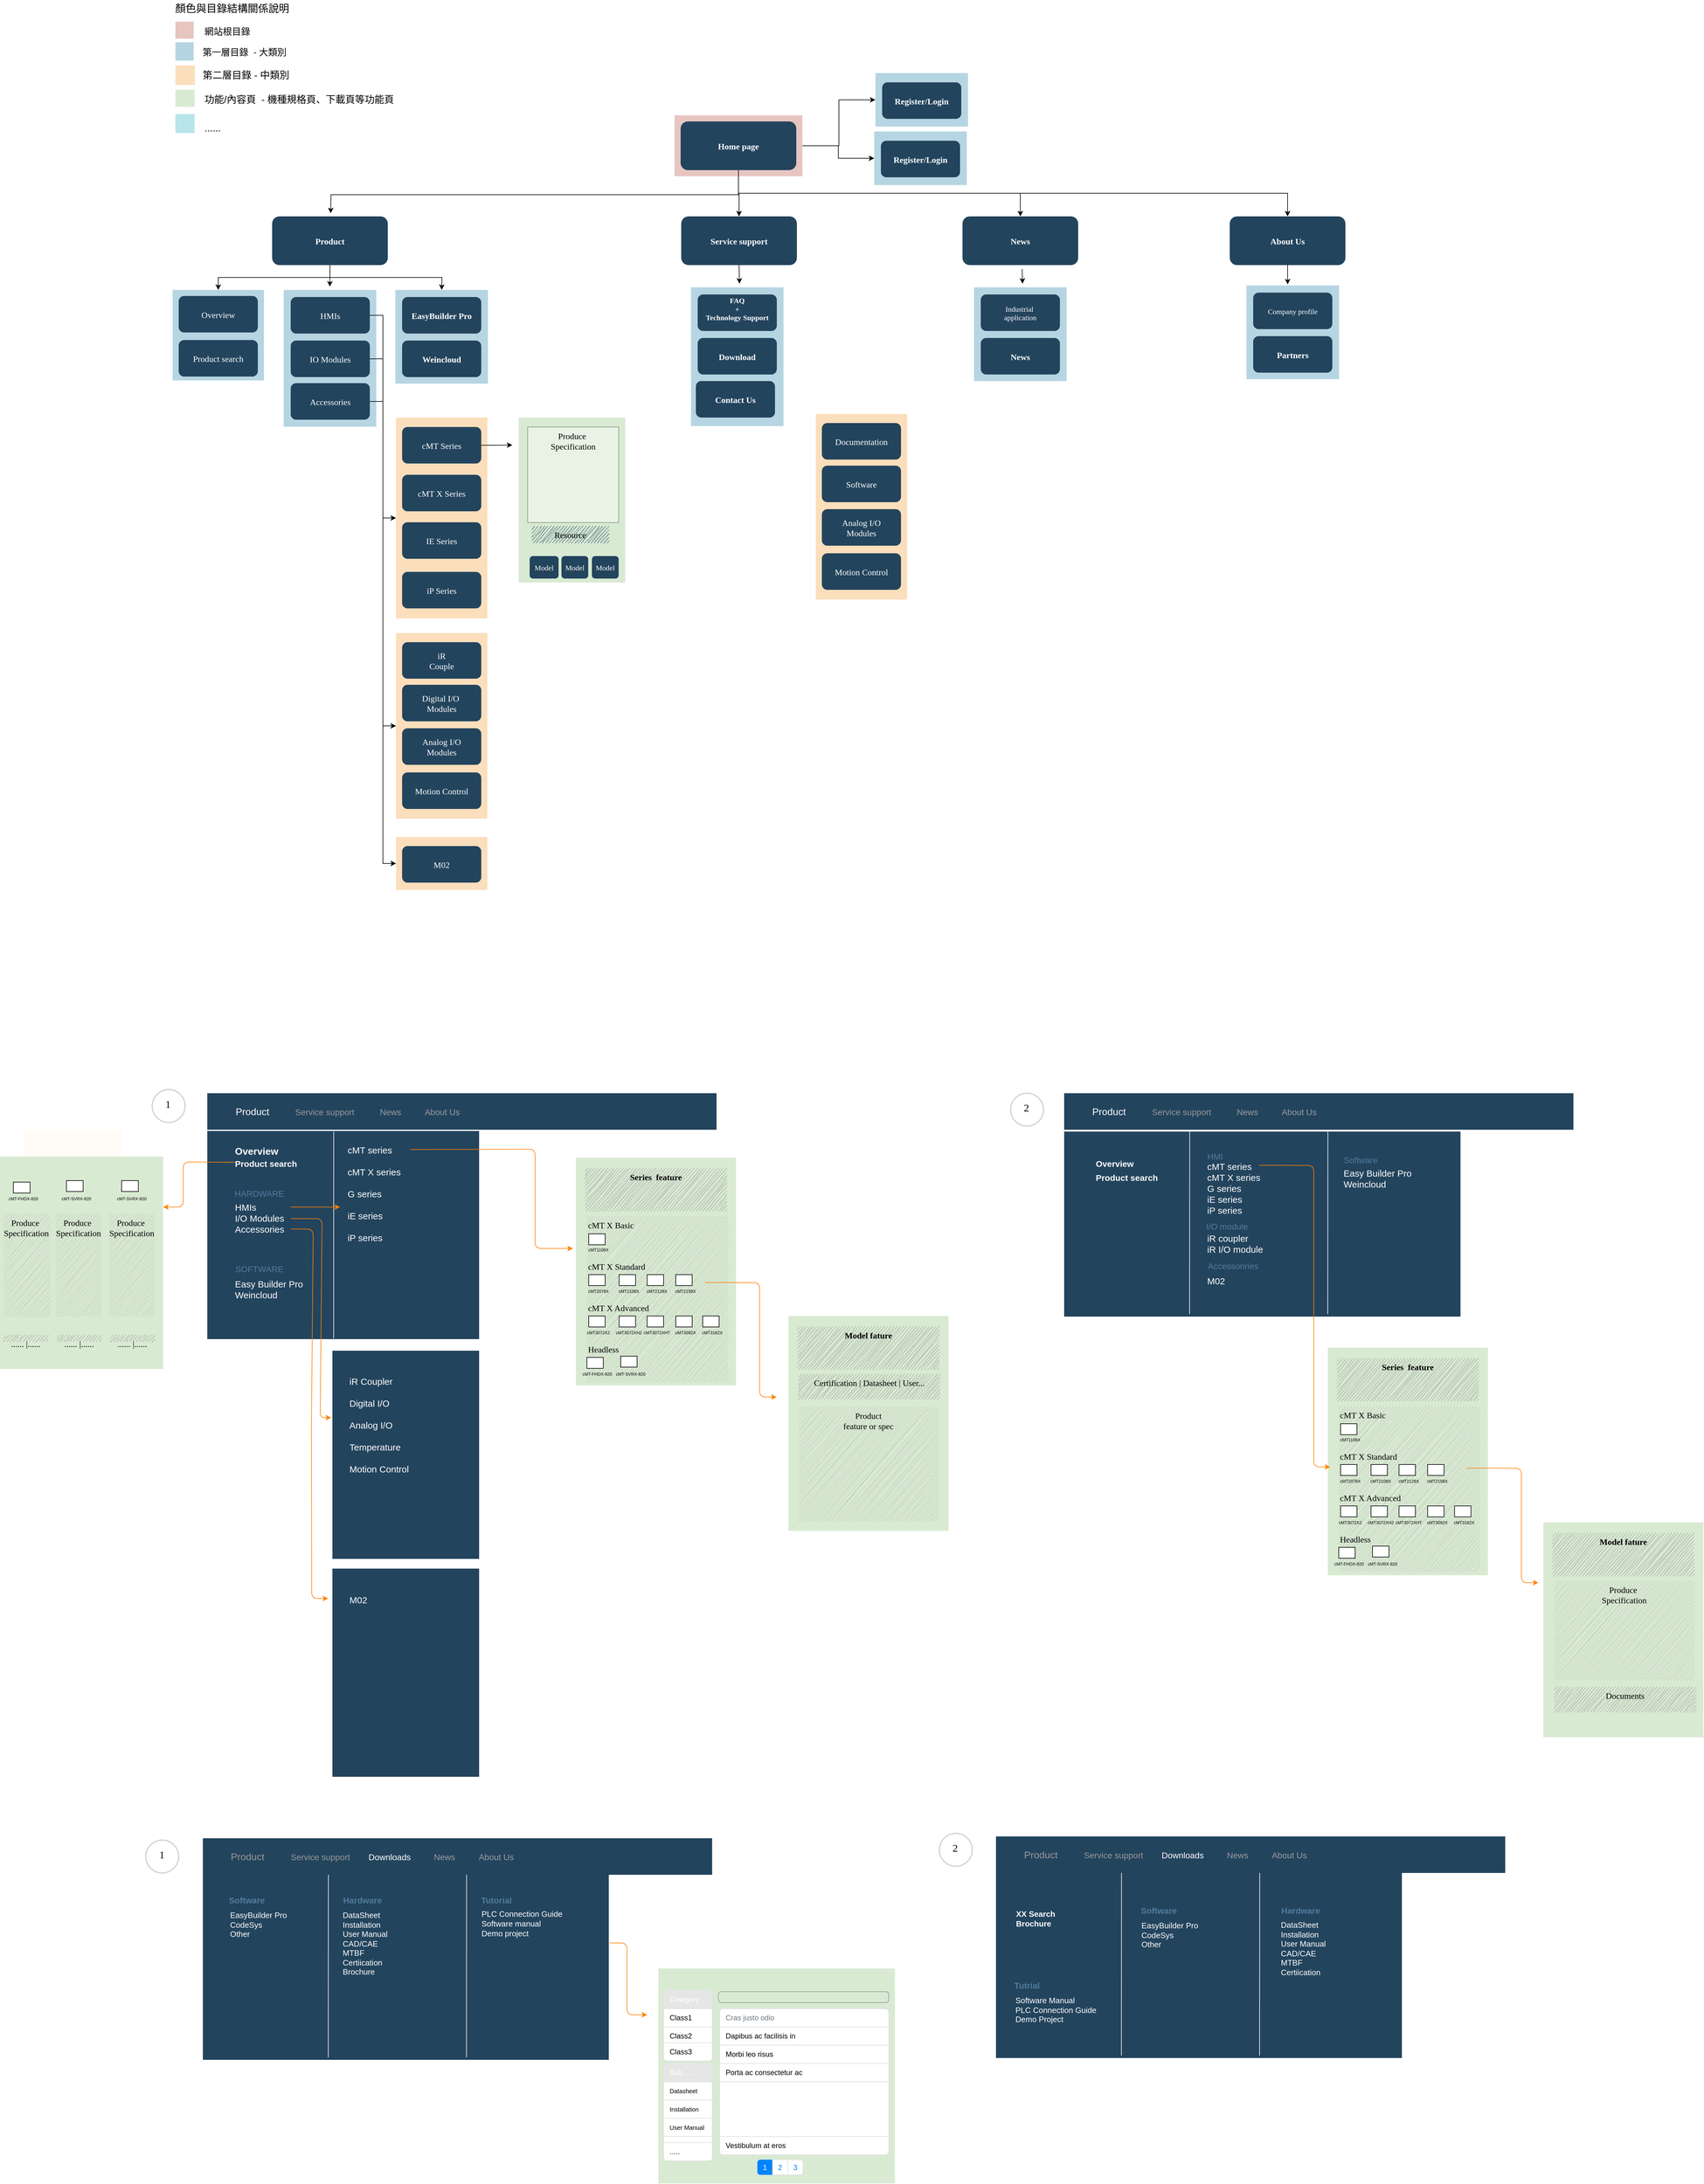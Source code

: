 <mxfile version="24.0.2" type="github">
  <diagram name="Page-1" id="2c0d36ab-eaac-3732-788b-9136903baeff">
    <mxGraphModel dx="1997" dy="1186" grid="0" gridSize="10" guides="1" tooltips="1" connect="1" arrows="1" fold="1" page="0" pageScale="1.5" pageWidth="1169" pageHeight="827" background="none" math="0" shadow="0">
      <root>
        <mxCell id="0" />
        <mxCell id="1" parent="0" />
        <mxCell id="4MZ_cCC2QS6rHFRi-yMx-148" value="" style="rounded=0;fillColor=#23445D;gradientColor=none;strokeColor=none;fontColor=#FFFFFF;fontStyle=0;fontFamily=Tahoma;fontSize=14;" vertex="1" parent="1">
          <mxGeometry x="0.5" y="1838" width="446.5" height="342" as="geometry" />
        </mxCell>
        <mxCell id="4MZ_cCC2QS6rHFRi-yMx-300" value="" style="rounded=0;fillColor=#fbdebb;gradientColor=none;strokeColor=none;fontColor=#FFFFFF;fontStyle=0;fontFamily=Tahoma;fontSize=14;glass=0;opacity=10;" vertex="1" parent="1">
          <mxGeometry x="-301" y="1835" width="162" height="101" as="geometry" />
        </mxCell>
        <mxCell id="4MZ_cCC2QS6rHFRi-yMx-183" value="" style="fillColor=#10739E;strokeColor=none;opacity=30;" vertex="1" parent="1">
          <mxGeometry x="309.5" y="456.25" width="152" height="154" as="geometry" />
        </mxCell>
        <mxCell id="4MZ_cCC2QS6rHFRi-yMx-182" value="" style="fillColor=#10739E;strokeColor=none;opacity=30;" vertex="1" parent="1">
          <mxGeometry x="126" y="456.25" width="152" height="224.75" as="geometry" />
        </mxCell>
        <mxCell id="4MZ_cCC2QS6rHFRi-yMx-159" value="" style="fillColor=#F2931E;strokeColor=none;opacity=30;" vertex="1" parent="1">
          <mxGeometry x="310.5" y="1020" width="150" height="305" as="geometry" />
        </mxCell>
        <mxCell id="4MZ_cCC2QS6rHFRi-yMx-135" value="" style="fillColor=#12AAB5;strokeColor=none;opacity=30;" vertex="1" parent="1">
          <mxGeometry x="-51.88" y="167.5" width="31.5" height="31" as="geometry" />
        </mxCell>
        <mxCell id="4MZ_cCC2QS6rHFRi-yMx-211" style="edgeStyle=orthogonalEdgeStyle;rounded=0;orthogonalLoop=1;jettySize=auto;html=1;exitX=0.5;exitY=1;exitDx=0;exitDy=0;" edge="1" parent="1" source="123">
          <mxGeometry relative="1" as="geometry">
            <mxPoint x="203.192" y="330.269" as="targetPoint" />
          </mxGeometry>
        </mxCell>
        <mxCell id="4MZ_cCC2QS6rHFRi-yMx-481" style="edgeStyle=orthogonalEdgeStyle;rounded=0;orthogonalLoop=1;jettySize=auto;html=1;exitX=1;exitY=0.5;exitDx=0;exitDy=0;entryX=0;entryY=0.5;entryDx=0;entryDy=0;" edge="1" parent="1" source="123" target="4MZ_cCC2QS6rHFRi-yMx-478">
          <mxGeometry relative="1" as="geometry">
            <mxPoint x="1086.5" y="220" as="targetPoint" />
          </mxGeometry>
        </mxCell>
        <mxCell id="4MZ_cCC2QS6rHFRi-yMx-484" style="edgeStyle=orthogonalEdgeStyle;rounded=0;orthogonalLoop=1;jettySize=auto;html=1;exitX=1;exitY=0.5;exitDx=0;exitDy=0;entryX=0;entryY=0.5;entryDx=0;entryDy=0;" edge="1" parent="1" source="123" target="4MZ_cCC2QS6rHFRi-yMx-482">
          <mxGeometry relative="1" as="geometry" />
        </mxCell>
        <mxCell id="123" value="" style="fillColor=#AE4132;strokeColor=none;opacity=30;" parent="1" vertex="1">
          <mxGeometry x="768" y="169.5" width="210" height="100.0" as="geometry" />
        </mxCell>
        <mxCell id="118" value="" style="fillColor=#F2931E;strokeColor=none;opacity=30;" parent="1" vertex="1">
          <mxGeometry x="310.5" y="666" width="150" height="330" as="geometry" />
        </mxCell>
        <mxCell id="111" value="" style="fillColor=#D9EAD3;strokeColor=none" parent="1" vertex="1">
          <mxGeometry x="-51.88" y="127.5" width="31.5" height="28" as="geometry" />
        </mxCell>
        <mxCell id="4MZ_cCC2QS6rHFRi-yMx-213" style="edgeStyle=orthogonalEdgeStyle;rounded=0;orthogonalLoop=1;jettySize=auto;html=1;exitX=0.5;exitY=1;exitDx=0;exitDy=0;entryX=0.5;entryY=0;entryDx=0;entryDy=0;" edge="1" parent="1" source="2" target="4MZ_cCC2QS6rHFRi-yMx-210">
          <mxGeometry relative="1" as="geometry" />
        </mxCell>
        <mxCell id="4MZ_cCC2QS6rHFRi-yMx-214" style="edgeStyle=orthogonalEdgeStyle;rounded=0;orthogonalLoop=1;jettySize=auto;html=1;" edge="1" parent="1" source="2" target="4MZ_cCC2QS6rHFRi-yMx-203">
          <mxGeometry relative="1" as="geometry" />
        </mxCell>
        <mxCell id="4MZ_cCC2QS6rHFRi-yMx-230" style="edgeStyle=orthogonalEdgeStyle;rounded=0;orthogonalLoop=1;jettySize=auto;html=1;exitX=0.5;exitY=1;exitDx=0;exitDy=0;entryX=0.5;entryY=0;entryDx=0;entryDy=0;" edge="1" parent="1" source="2" target="4MZ_cCC2QS6rHFRi-yMx-229">
          <mxGeometry relative="1" as="geometry" />
        </mxCell>
        <mxCell id="2" value="Home page" style="rounded=1;fillColor=#23445D;gradientColor=none;strokeColor=none;fontColor=#FFFFFF;fontStyle=1;fontFamily=Tahoma;fontSize=14" parent="1" vertex="1">
          <mxGeometry x="778" y="179.5" width="190" height="80" as="geometry" />
        </mxCell>
        <mxCell id="4MZ_cCC2QS6rHFRi-yMx-174" style="edgeStyle=orthogonalEdgeStyle;rounded=0;orthogonalLoop=1;jettySize=auto;html=1;exitX=0.5;exitY=1;exitDx=0;exitDy=0;entryX=0.5;entryY=0;entryDx=0;entryDy=0;" edge="1" parent="1" source="13" target="4MZ_cCC2QS6rHFRi-yMx-145">
          <mxGeometry relative="1" as="geometry" />
        </mxCell>
        <mxCell id="4MZ_cCC2QS6rHFRi-yMx-176" style="edgeStyle=orthogonalEdgeStyle;rounded=0;orthogonalLoop=1;jettySize=auto;html=1;exitX=0.5;exitY=1;exitDx=0;exitDy=0;" edge="1" parent="1" source="13">
          <mxGeometry relative="1" as="geometry">
            <mxPoint x="201.833" y="450.778" as="targetPoint" />
          </mxGeometry>
        </mxCell>
        <mxCell id="4MZ_cCC2QS6rHFRi-yMx-177" style="edgeStyle=orthogonalEdgeStyle;rounded=0;orthogonalLoop=1;jettySize=auto;html=1;exitX=0.5;exitY=1;exitDx=0;exitDy=0;entryX=0.5;entryY=0;entryDx=0;entryDy=0;" edge="1" parent="1" source="13">
          <mxGeometry relative="1" as="geometry">
            <mxPoint x="385.5" y="456.25" as="targetPoint" />
          </mxGeometry>
        </mxCell>
        <mxCell id="13" value="Product" style="rounded=1;fillColor=#23445D;gradientColor=none;strokeColor=none;fontColor=#FFFFFF;fontStyle=1;fontFamily=Tahoma;fontSize=14" parent="1" vertex="1">
          <mxGeometry x="107" y="335.5" width="190" height="80" as="geometry" />
        </mxCell>
        <mxCell id="15" value="EasyBuilder Pro" style="rounded=1;fillColor=#23445D;gradientColor=none;strokeColor=none;fontColor=#FFFFFF;fontStyle=1;fontFamily=Tahoma;fontSize=14" parent="1" vertex="1">
          <mxGeometry x="320.5" y="468" width="130" height="60" as="geometry" />
        </mxCell>
        <mxCell id="4MZ_cCC2QS6rHFRi-yMx-202" style="edgeStyle=orthogonalEdgeStyle;rounded=0;orthogonalLoop=1;jettySize=auto;html=1;exitX=1;exitY=0.5;exitDx=0;exitDy=0;" edge="1" parent="1" source="16">
          <mxGeometry relative="1" as="geometry">
            <mxPoint x="501.654" y="711.192" as="targetPoint" />
          </mxGeometry>
        </mxCell>
        <mxCell id="16" value="cMT Series" style="rounded=1;fillColor=#23445D;gradientColor=none;strokeColor=none;fontColor=#FFFFFF;fontStyle=0;fontFamily=Tahoma;fontSize=14" parent="1" vertex="1">
          <mxGeometry x="320.5" y="681.5" width="130" height="60" as="geometry" />
        </mxCell>
        <mxCell id="17" value="cMT X Series" style="rounded=1;fillColor=#23445D;gradientColor=none;strokeColor=none;fontColor=#FFFFFF;fontStyle=0;fontFamily=Tahoma;fontSize=14" parent="1" vertex="1">
          <mxGeometry x="320.5" y="760" width="130" height="60" as="geometry" />
        </mxCell>
        <mxCell id="18" value="IE Series" style="rounded=1;fillColor=#23445D;gradientColor=none;strokeColor=none;fontColor=#FFFFFF;fontStyle=0;fontFamily=Tahoma;fontSize=14" parent="1" vertex="1">
          <mxGeometry x="320.5" y="838" width="130" height="60" as="geometry" />
        </mxCell>
        <mxCell id="4MZ_cCC2QS6rHFRi-yMx-167" style="edgeStyle=orthogonalEdgeStyle;rounded=0;orthogonalLoop=1;jettySize=auto;html=1;exitX=1;exitY=0.5;exitDx=0;exitDy=0;entryX=0;entryY=0.5;entryDx=0;entryDy=0;" edge="1" parent="1" source="4MZ_cCC2QS6rHFRi-yMx-124" target="4MZ_cCC2QS6rHFRi-yMx-159">
          <mxGeometry relative="1" as="geometry" />
        </mxCell>
        <mxCell id="4MZ_cCC2QS6rHFRi-yMx-124" value="IO Modules" style="rounded=1;fillColor=#23445D;gradientColor=none;strokeColor=none;fontColor=#FFFFFF;fontStyle=0;fontFamily=Tahoma;fontSize=14" vertex="1" parent="1">
          <mxGeometry x="137.5" y="539.5" width="130" height="60" as="geometry" />
        </mxCell>
        <mxCell id="4MZ_cCC2QS6rHFRi-yMx-129" value="iR&#xa;Couple" style="rounded=1;fillColor=#23445D;gradientColor=none;strokeColor=none;fontColor=#FFFFFF;fontStyle=0;fontFamily=Tahoma;fontSize=14" vertex="1" parent="1">
          <mxGeometry x="320.5" y="1035" width="130" height="60" as="geometry" />
        </mxCell>
        <mxCell id="4MZ_cCC2QS6rHFRi-yMx-132" value="Digital I/O &#xa;Modules" style="rounded=1;fillColor=#23445D;gradientColor=none;strokeColor=none;fontColor=#FFFFFF;fontStyle=0;fontFamily=Tahoma;fontSize=14" vertex="1" parent="1">
          <mxGeometry x="320.5" y="1105" width="130" height="60" as="geometry" />
        </mxCell>
        <mxCell id="4MZ_cCC2QS6rHFRi-yMx-134" value="Analog I/O&#xa;Modules" style="rounded=1;fillColor=#23445D;gradientColor=none;strokeColor=none;fontColor=#FFFFFF;fontStyle=0;fontFamily=Tahoma;fontSize=14" vertex="1" parent="1">
          <mxGeometry x="320.5" y="1176.5" width="130" height="60" as="geometry" />
        </mxCell>
        <mxCell id="4MZ_cCC2QS6rHFRi-yMx-173" style="edgeStyle=orthogonalEdgeStyle;rounded=0;orthogonalLoop=1;jettySize=auto;html=1;exitX=1;exitY=0.5;exitDx=0;exitDy=0;entryX=0;entryY=0.5;entryDx=0;entryDy=0;" edge="1" parent="1" source="4MZ_cCC2QS6rHFRi-yMx-136" target="4MZ_cCC2QS6rHFRi-yMx-168">
          <mxGeometry relative="1" as="geometry" />
        </mxCell>
        <mxCell id="4MZ_cCC2QS6rHFRi-yMx-136" value="Accessories" style="rounded=1;fillColor=#23445D;gradientColor=none;strokeColor=none;fontColor=#FFFFFF;fontStyle=0;fontFamily=Tahoma;fontSize=14" vertex="1" parent="1">
          <mxGeometry x="137.5" y="609.5" width="130" height="60" as="geometry" />
        </mxCell>
        <mxCell id="4MZ_cCC2QS6rHFRi-yMx-137" value="Weincloud" style="rounded=1;fillColor=#23445D;gradientColor=none;strokeColor=none;fontColor=#FFFFFF;fontStyle=1;fontFamily=Tahoma;fontSize=14" vertex="1" parent="1">
          <mxGeometry x="320.5" y="539.5" width="130" height="60" as="geometry" />
        </mxCell>
        <mxCell id="4MZ_cCC2QS6rHFRi-yMx-138" value="iP Series" style="rounded=1;fillColor=#23445D;gradientColor=none;strokeColor=none;fontColor=#FFFFFF;fontStyle=0;fontFamily=Tahoma;fontSize=14" vertex="1" parent="1">
          <mxGeometry x="320.5" y="919.5" width="130" height="60" as="geometry" />
        </mxCell>
        <mxCell id="4MZ_cCC2QS6rHFRi-yMx-145" value="" style="fillColor=#10739E;strokeColor=none;opacity=30;" vertex="1" parent="1">
          <mxGeometry x="-56.5" y="456.25" width="150" height="148.75" as="geometry" />
        </mxCell>
        <mxCell id="4MZ_cCC2QS6rHFRi-yMx-146" value="Overview" style="rounded=1;fillColor=#23445D;gradientColor=none;strokeColor=none;fontColor=#FFFFFF;fontStyle=0;fontFamily=Tahoma;fontSize=14" vertex="1" parent="1">
          <mxGeometry x="-46.5" y="466.25" width="130" height="60" as="geometry" />
        </mxCell>
        <mxCell id="4MZ_cCC2QS6rHFRi-yMx-156" value="Motion Control" style="rounded=1;fillColor=#23445D;gradientColor=none;strokeColor=none;fontColor=#FFFFFF;fontStyle=0;fontFamily=Tahoma;fontSize=14" vertex="1" parent="1">
          <mxGeometry x="320.5" y="1249" width="130" height="60" as="geometry" />
        </mxCell>
        <mxCell id="4MZ_cCC2QS6rHFRi-yMx-166" style="edgeStyle=orthogonalEdgeStyle;rounded=0;orthogonalLoop=1;jettySize=auto;html=1;exitX=1;exitY=0.5;exitDx=0;exitDy=0;entryX=0;entryY=0.5;entryDx=0;entryDy=0;" edge="1" parent="1" source="4MZ_cCC2QS6rHFRi-yMx-164" target="118">
          <mxGeometry relative="1" as="geometry" />
        </mxCell>
        <mxCell id="4MZ_cCC2QS6rHFRi-yMx-164" value="HMIs" style="rounded=1;fillColor=#23445D;gradientColor=none;strokeColor=none;fontColor=#FFFFFF;fontStyle=0;fontFamily=Tahoma;fontSize=14" vertex="1" parent="1">
          <mxGeometry x="137.5" y="468" width="130" height="60" as="geometry" />
        </mxCell>
        <mxCell id="4MZ_cCC2QS6rHFRi-yMx-168" value="" style="fillColor=#F2931E;strokeColor=none;opacity=30;" vertex="1" parent="1">
          <mxGeometry x="310.5" y="1355" width="150" height="87" as="geometry" />
        </mxCell>
        <mxCell id="4MZ_cCC2QS6rHFRi-yMx-169" value="M02" style="rounded=1;fillColor=#23445D;gradientColor=none;strokeColor=none;fontColor=#FFFFFF;fontStyle=0;fontFamily=Tahoma;fontSize=14" vertex="1" parent="1">
          <mxGeometry x="320.5" y="1370" width="130" height="60" as="geometry" />
        </mxCell>
        <mxCell id="4MZ_cCC2QS6rHFRi-yMx-178" value="" style="fillColor=#AE4132;strokeColor=none;opacity=30;" vertex="1" parent="1">
          <mxGeometry x="-51.88" y="15.5" width="30" height="28" as="geometry" />
        </mxCell>
        <mxCell id="4MZ_cCC2QS6rHFRi-yMx-184" value="" style="fillColor=#10739E;strokeColor=none;opacity=30;" vertex="1" parent="1">
          <mxGeometry x="-51.88" y="49.5" width="30" height="30" as="geometry" />
        </mxCell>
        <mxCell id="4MZ_cCC2QS6rHFRi-yMx-185" value="" style="fillColor=#F2931E;strokeColor=none;opacity=30;" vertex="1" parent="1">
          <mxGeometry x="-51.88" y="87.5" width="32" height="32" as="geometry" />
        </mxCell>
        <mxCell id="4MZ_cCC2QS6rHFRi-yMx-188" value="網站根目錄" style="text;html=1;align=left;verticalAlign=middle;whiteSpace=wrap;rounded=0;fontSize=15;" vertex="1" parent="1">
          <mxGeometry x="-5.63" y="15.5" width="143.5" height="30" as="geometry" />
        </mxCell>
        <mxCell id="4MZ_cCC2QS6rHFRi-yMx-189" value="第一層目錄&amp;nbsp; - 大類別" style="text;html=1;align=left;verticalAlign=middle;whiteSpace=wrap;rounded=0;fontSize=15;" vertex="1" parent="1">
          <mxGeometry x="-8.88" y="49.5" width="234.5" height="30" as="geometry" />
        </mxCell>
        <mxCell id="4MZ_cCC2QS6rHFRi-yMx-190" value="第二層目錄 - 中類別" style="text;html=1;align=left;verticalAlign=middle;whiteSpace=wrap;rounded=0;fontSize=16;" vertex="1" parent="1">
          <mxGeometry x="-8.88" y="87.5" width="241.5" height="30" as="geometry" />
        </mxCell>
        <mxCell id="4MZ_cCC2QS6rHFRi-yMx-191" value="顏色與目錄結構關係說明" style="text;html=1;align=left;verticalAlign=middle;whiteSpace=wrap;rounded=0;fontSize=17;" vertex="1" parent="1">
          <mxGeometry x="-53.88" y="-20" width="281.5" height="30" as="geometry" />
        </mxCell>
        <mxCell id="4MZ_cCC2QS6rHFRi-yMx-192" value="功能/內容頁&amp;nbsp; - 機種規格頁、下載頁等功能頁" style="text;html=1;align=left;verticalAlign=middle;whiteSpace=wrap;rounded=0;fontSize=16;" vertex="1" parent="1">
          <mxGeometry x="-5.63" y="127.5" width="455" height="30" as="geometry" />
        </mxCell>
        <mxCell id="4MZ_cCC2QS6rHFRi-yMx-196" value="" style="fillColor=#D9EAD3;strokeColor=none" vertex="1" parent="1">
          <mxGeometry x="512" y="666" width="175" height="271" as="geometry" />
        </mxCell>
        <mxCell id="4MZ_cCC2QS6rHFRi-yMx-198" value="Model" style="rounded=1;fillColor=#23445D;gradientColor=none;strokeColor=none;fontColor=#FFFFFF;fontStyle=0;fontFamily=Tahoma;fontSize=12;" vertex="1" parent="1">
          <mxGeometry x="530" y="893.5" width="47.5" height="37" as="geometry" />
        </mxCell>
        <mxCell id="4MZ_cCC2QS6rHFRi-yMx-199" value="Model" style="rounded=1;fillColor=#23445D;gradientColor=none;strokeColor=none;fontColor=#FFFFFF;fontStyle=0;fontFamily=Tahoma;fontSize=12;" vertex="1" parent="1">
          <mxGeometry x="582.25" y="893.5" width="44" height="37" as="geometry" />
        </mxCell>
        <mxCell id="4MZ_cCC2QS6rHFRi-yMx-200" value="Model" style="rounded=1;fillColor=#23445D;gradientColor=none;strokeColor=none;fontColor=#FFFFFF;fontStyle=0;fontFamily=Tahoma;fontSize=12;" vertex="1" parent="1">
          <mxGeometry x="632.25" y="893.5" width="44" height="37" as="geometry" />
        </mxCell>
        <mxCell id="4MZ_cCC2QS6rHFRi-yMx-201" value="Resource" style="rounded=0;fillColor=#23445D;gradientColor=none;strokeColor=none;fontColor=#000000;fontStyle=0;fontFamily=Tahoma;fontSize=14;align=center;horizontal=1;verticalAlign=top;glass=0;shadow=0;textShadow=0;sketch=1;curveFitting=1;jiggle=2;" vertex="1" parent="1">
          <mxGeometry x="533.5" y="844" width="126.5" height="28" as="geometry" />
        </mxCell>
        <mxCell id="4MZ_cCC2QS6rHFRi-yMx-208" style="edgeStyle=orthogonalEdgeStyle;rounded=0;orthogonalLoop=1;jettySize=auto;html=1;exitX=0.5;exitY=1;exitDx=0;exitDy=0;" edge="1" parent="1" source="4MZ_cCC2QS6rHFRi-yMx-203">
          <mxGeometry relative="1" as="geometry">
            <mxPoint x="874.654" y="446" as="targetPoint" />
          </mxGeometry>
        </mxCell>
        <mxCell id="4MZ_cCC2QS6rHFRi-yMx-203" value="Service support" style="rounded=1;fillColor=#23445D;gradientColor=none;strokeColor=none;fontColor=#FFFFFF;fontStyle=1;fontFamily=Tahoma;fontSize=14" vertex="1" parent="1">
          <mxGeometry x="779" y="335.5" width="190" height="80" as="geometry" />
        </mxCell>
        <mxCell id="4MZ_cCC2QS6rHFRi-yMx-204" value="" style="fillColor=#10739E;strokeColor=none;opacity=30;" vertex="1" parent="1">
          <mxGeometry x="795" y="452" width="152" height="228" as="geometry" />
        </mxCell>
        <mxCell id="4MZ_cCC2QS6rHFRi-yMx-205" value="FAQ&#xa;+&#xa;Technology Support&#xa; " style="rounded=1;fillColor=#23445D;gradientColor=none;strokeColor=none;fontColor=#FFFFFF;fontStyle=1;fontFamily=Tahoma;fontSize=12;align=center;" vertex="1" parent="1">
          <mxGeometry x="806" y="463.75" width="130" height="60" as="geometry" />
        </mxCell>
        <mxCell id="4MZ_cCC2QS6rHFRi-yMx-206" value="Download" style="rounded=1;fillColor=#23445D;gradientColor=none;strokeColor=none;fontColor=#FFFFFF;fontStyle=1;fontFamily=Tahoma;fontSize=14" vertex="1" parent="1">
          <mxGeometry x="806" y="535.25" width="130" height="60" as="geometry" />
        </mxCell>
        <mxCell id="4MZ_cCC2QS6rHFRi-yMx-210" value="News" style="rounded=1;fillColor=#23445D;gradientColor=none;strokeColor=none;fontColor=#FFFFFF;fontStyle=1;fontFamily=Tahoma;fontSize=14" vertex="1" parent="1">
          <mxGeometry x="1241" y="335.5" width="190" height="80" as="geometry" />
        </mxCell>
        <mxCell id="4MZ_cCC2QS6rHFRi-yMx-215" style="edgeStyle=orthogonalEdgeStyle;rounded=0;orthogonalLoop=1;jettySize=auto;html=1;exitX=0.5;exitY=1;exitDx=0;exitDy=0;" edge="1" parent="1">
          <mxGeometry relative="1" as="geometry">
            <mxPoint x="1339.654" y="446" as="targetPoint" />
            <mxPoint x="1339" y="422" as="sourcePoint" />
          </mxGeometry>
        </mxCell>
        <mxCell id="4MZ_cCC2QS6rHFRi-yMx-216" value="" style="fillColor=#10739E;strokeColor=none;opacity=30;" vertex="1" parent="1">
          <mxGeometry x="1260" y="452" width="152" height="154" as="geometry" />
        </mxCell>
        <mxCell id="4MZ_cCC2QS6rHFRi-yMx-217" value="Industrial &#xa;application" style="rounded=1;fillColor=#23445D;gradientColor=none;strokeColor=none;fontColor=#FFFFFF;fontStyle=0;fontFamily=Tahoma;fontSize=12;align=center;" vertex="1" parent="1">
          <mxGeometry x="1271" y="463.75" width="130" height="60" as="geometry" />
        </mxCell>
        <mxCell id="4MZ_cCC2QS6rHFRi-yMx-218" value="News" style="rounded=1;fillColor=#23445D;gradientColor=none;strokeColor=none;fontColor=#FFFFFF;fontStyle=1;fontFamily=Tahoma;fontSize=14" vertex="1" parent="1">
          <mxGeometry x="1271" y="535.25" width="130" height="60" as="geometry" />
        </mxCell>
        <mxCell id="4MZ_cCC2QS6rHFRi-yMx-234" style="edgeStyle=orthogonalEdgeStyle;rounded=0;orthogonalLoop=1;jettySize=auto;html=1;exitX=0.5;exitY=1;exitDx=0;exitDy=0;" edge="1" parent="1" source="4MZ_cCC2QS6rHFRi-yMx-229">
          <mxGeometry relative="1" as="geometry">
            <mxPoint x="1775.115" y="447.192" as="targetPoint" />
          </mxGeometry>
        </mxCell>
        <mxCell id="4MZ_cCC2QS6rHFRi-yMx-229" value="About Us" style="rounded=1;fillColor=#23445D;gradientColor=none;strokeColor=none;fontColor=#FFFFFF;fontStyle=1;fontFamily=Tahoma;fontSize=14" vertex="1" parent="1">
          <mxGeometry x="1680" y="335.5" width="190" height="80" as="geometry" />
        </mxCell>
        <mxCell id="4MZ_cCC2QS6rHFRi-yMx-241" value="Produce &#xa;Specification&#xa;" style="rounded=0;fillColor=#FFFFFF;gradientColor=none;strokeColor=default;fontColor=#000000;fontStyle=0;fontFamily=Tahoma;fontSize=14;align=center;horizontal=1;verticalAlign=top;glass=0;shadow=0;textShadow=0;opacity=40;" vertex="1" parent="1">
          <mxGeometry x="526.75" y="681.5" width="149.5" height="157" as="geometry" />
        </mxCell>
        <mxCell id="4MZ_cCC2QS6rHFRi-yMx-243" value="" style="endArrow=none;html=1;rounded=0;strokeColor=#FFFFFF;exitX=0.465;exitY=0.996;exitDx=0;exitDy=0;exitPerimeter=0;" edge="1" parent="1" source="4MZ_cCC2QS6rHFRi-yMx-148">
          <mxGeometry width="50" height="50" relative="1" as="geometry">
            <mxPoint x="208.001" y="2125.382" as="sourcePoint" />
            <mxPoint x="208.19" y="1839" as="targetPoint" />
          </mxGeometry>
        </mxCell>
        <mxCell id="4MZ_cCC2QS6rHFRi-yMx-245" value="&lt;b&gt;&lt;font style=&quot;font-size: 16px;&quot;&gt;Overview&lt;/font&gt;&lt;/b&gt;&lt;div&gt;&lt;b style=&quot;font-size: 14px;&quot;&gt;Product search&lt;/b&gt;&lt;span style=&quot;font-size: 16px;&quot;&gt;&lt;b&gt;&lt;br&gt;&lt;/b&gt;&lt;/span&gt;&lt;div&gt;&lt;br&gt;&lt;/div&gt;&lt;div&gt;&lt;br&gt;&lt;/div&gt;&lt;div&gt;&lt;br&gt;&lt;/div&gt;&lt;div&gt;HMIs&lt;/div&gt;&lt;div&gt;&lt;span style=&quot;background-color: initial;&quot;&gt;I/O Modules&lt;/span&gt;&lt;br&gt;&lt;/div&gt;&lt;div&gt;&lt;span style=&quot;background-color: initial;&quot;&gt;Accessories&lt;/span&gt;&lt;br&gt;&lt;/div&gt;&lt;div&gt;&lt;br&gt;&lt;/div&gt;&lt;div&gt;&lt;br&gt;&lt;/div&gt;&lt;div&gt;&lt;br&gt;&lt;/div&gt;&lt;div&gt;&lt;br&gt;&lt;/div&gt;&lt;div&gt;Easy Builder Pro&lt;/div&gt;&lt;div&gt;Weincloud&lt;/div&gt;&lt;div&gt;&lt;br&gt;&lt;/div&gt;&lt;/div&gt;" style="text;html=1;align=left;verticalAlign=middle;whiteSpace=wrap;rounded=0;fontColor=#FFFFFF;fontSize=15;" vertex="1" parent="1">
          <mxGeometry x="44" y="1867" width="133" height="262" as="geometry" />
        </mxCell>
        <mxCell id="4MZ_cCC2QS6rHFRi-yMx-248" value="cMT series&lt;br&gt;&lt;br&gt;cMT X series&lt;div&gt;&lt;br&gt;&lt;/div&gt;&lt;div&gt;G series&lt;br&gt;&lt;br&gt;iE series&lt;br&gt;&lt;br&gt;iP series&lt;div&gt;&lt;br&gt;&lt;/div&gt;&lt;/div&gt;" style="text;align=left;verticalAlign=middle;whiteSpace=wrap;rounded=0;fontColor=#FFFFFF;fontSize=15;spacing=2;spacingTop=0;spacingBottom=0;spacingLeft=0;labelBackgroundColor=none;labelBorderColor=none;html=1;" vertex="1" parent="1">
          <mxGeometry x="228.5" y="1869.5" width="133" height="161" as="geometry" />
        </mxCell>
        <mxCell id="4MZ_cCC2QS6rHFRi-yMx-250" value="HARDWARE" style="text;html=1;align=center;verticalAlign=middle;whiteSpace=wrap;rounded=0;fontColor=#7eb4dd;textOpacity=50;fontSize=14;" vertex="1" parent="1">
          <mxGeometry x="56" y="1926" width="60" height="30" as="geometry" />
        </mxCell>
        <mxCell id="4MZ_cCC2QS6rHFRi-yMx-251" value="SOFTWARE" style="text;html=1;align=center;verticalAlign=middle;whiteSpace=wrap;rounded=0;fontColor=#7eb4dd;textOpacity=50;fontSize=14;" vertex="1" parent="1">
          <mxGeometry x="56" y="2050" width="60" height="30" as="geometry" />
        </mxCell>
        <mxCell id="4MZ_cCC2QS6rHFRi-yMx-276" value="&amp;nbsp; &amp;nbsp; &amp;nbsp; &amp;nbsp;Product" style="html=1;shadow=0;dashed=0;fillColor=#23445d;strokeColor=none;fontSize=16;fontColor=#ffffff;align=left;spacing=15;" vertex="1" parent="1">
          <mxGeometry x="0.5" y="1776" width="836.5" height="60" as="geometry" />
        </mxCell>
        <mxCell id="4MZ_cCC2QS6rHFRi-yMx-277" value="Service support" style="fillColor=none;strokeColor=none;fontSize=14;fontColor=#999999;align=center;" vertex="1" parent="4MZ_cCC2QS6rHFRi-yMx-276">
          <mxGeometry width="70" height="40" relative="1" as="geometry">
            <mxPoint x="158" y="10" as="offset" />
          </mxGeometry>
        </mxCell>
        <mxCell id="4MZ_cCC2QS6rHFRi-yMx-279" value="News" style="fillColor=none;strokeColor=none;fontSize=14;fontColor=#9A9DA0;align=center;spacingRight=0;" vertex="1" parent="4MZ_cCC2QS6rHFRi-yMx-276">
          <mxGeometry width="80" height="40" relative="1" as="geometry">
            <mxPoint x="261" y="10" as="offset" />
          </mxGeometry>
        </mxCell>
        <mxCell id="4MZ_cCC2QS6rHFRi-yMx-280" value="About Us" style="fillColor=none;strokeColor=none;fontSize=14;fontColor=#9A9DA0;align=center;" vertex="1" parent="4MZ_cCC2QS6rHFRi-yMx-276">
          <mxGeometry width="80" height="40" relative="1" as="geometry">
            <mxPoint x="346" y="10" as="offset" />
          </mxGeometry>
        </mxCell>
        <mxCell id="4MZ_cCC2QS6rHFRi-yMx-287" value="" style="fillColor=#10739E;strokeColor=none;opacity=30;" vertex="1" parent="1">
          <mxGeometry x="1707.5" y="449" width="152" height="154" as="geometry" />
        </mxCell>
        <mxCell id="4MZ_cCC2QS6rHFRi-yMx-288" value="Company profile" style="rounded=1;fillColor=#23445D;gradientColor=none;strokeColor=none;fontColor=#FFFFFF;fontStyle=0;fontFamily=Tahoma;fontSize=12;align=center;" vertex="1" parent="1">
          <mxGeometry x="1718.5" y="460.75" width="130" height="60" as="geometry" />
        </mxCell>
        <mxCell id="4MZ_cCC2QS6rHFRi-yMx-289" value="Partners" style="rounded=1;fillColor=#23445D;gradientColor=none;strokeColor=none;fontColor=#FFFFFF;fontStyle=1;fontFamily=Tahoma;fontSize=14" vertex="1" parent="1">
          <mxGeometry x="1718.5" y="532.25" width="130" height="60" as="geometry" />
        </mxCell>
        <mxCell id="4MZ_cCC2QS6rHFRi-yMx-294" value="Contact Us" style="rounded=1;fillColor=#23445D;gradientColor=none;strokeColor=none;fontColor=#FFFFFF;fontStyle=1;fontFamily=Tahoma;fontSize=14" vertex="1" parent="1">
          <mxGeometry x="803" y="606" width="130" height="60" as="geometry" />
        </mxCell>
        <mxCell id="4MZ_cCC2QS6rHFRi-yMx-302" value="" style="rounded=0;fillColor=#23445D;gradientColor=none;strokeColor=none;fontColor=#FFFFFF;fontStyle=0;fontFamily=Tahoma;fontSize=14" vertex="1" parent="1">
          <mxGeometry x="1408" y="1839" width="651" height="304" as="geometry" />
        </mxCell>
        <mxCell id="4MZ_cCC2QS6rHFRi-yMx-303" value="" style="endArrow=none;html=1;rounded=0;strokeColor=#FFFFFF;" edge="1" parent="1">
          <mxGeometry width="50" height="50" relative="1" as="geometry">
            <mxPoint x="1614" y="2139" as="sourcePoint" />
            <mxPoint x="1614.19" y="1839" as="targetPoint" />
          </mxGeometry>
        </mxCell>
        <mxCell id="4MZ_cCC2QS6rHFRi-yMx-304" value="" style="endArrow=none;html=1;rounded=0;strokeColor=#FFFFFF;" edge="1" parent="1">
          <mxGeometry width="50" height="50" relative="1" as="geometry">
            <mxPoint x="1841" y="2139" as="sourcePoint" />
            <mxPoint x="1841.19" y="1839" as="targetPoint" />
          </mxGeometry>
        </mxCell>
        <mxCell id="4MZ_cCC2QS6rHFRi-yMx-305" value="&lt;div&gt;cMT series&lt;/div&gt;&lt;div&gt;cMT X series&lt;/div&gt;&lt;div&gt;G series&lt;/div&gt;&lt;div&gt;iE series&lt;/div&gt;&lt;div&gt;iP series&lt;/div&gt;&lt;div&gt;&lt;br&gt;&lt;/div&gt;&lt;div&gt;&lt;br&gt;&lt;/div&gt;" style="text;html=1;align=left;verticalAlign=middle;whiteSpace=wrap;rounded=0;fontColor=#FFFFFF;fontSize=15;" vertex="1" parent="1">
          <mxGeometry x="1640.5" y="1858" width="133" height="184" as="geometry" />
        </mxCell>
        <mxCell id="4MZ_cCC2QS6rHFRi-yMx-306" value="&lt;b style=&quot;font-size: 14px;&quot;&gt;&lt;font style=&quot;font-size: 14px;&quot;&gt;Overview&lt;/font&gt;&lt;/b&gt;" style="text;html=1;align=left;verticalAlign=middle;whiteSpace=wrap;rounded=0;fontColor=#FFFFFF;fontSize=14;" vertex="1" parent="1">
          <mxGeometry x="1458.25" y="1866.5" width="133" height="51" as="geometry" />
        </mxCell>
        <mxCell id="4MZ_cCC2QS6rHFRi-yMx-307" value="HMI" style="text;html=1;align=center;verticalAlign=middle;whiteSpace=wrap;rounded=0;fontColor=#7eb4dd;textOpacity=50;fontSize=14;" vertex="1" parent="1">
          <mxGeometry x="1626" y="1864.5" width="60" height="30" as="geometry" />
        </mxCell>
        <mxCell id="4MZ_cCC2QS6rHFRi-yMx-308" value="Software" style="text;html=1;align=center;verticalAlign=middle;whiteSpace=wrap;rounded=0;fontColor=#7eb4dd;textOpacity=50;fontSize=14;" vertex="1" parent="1">
          <mxGeometry x="1865" y="1870.5" width="60" height="30" as="geometry" />
        </mxCell>
        <mxCell id="4MZ_cCC2QS6rHFRi-yMx-309" value="&lt;div&gt;&lt;br&gt;&lt;/div&gt;&lt;div&gt;Easy Builder Pro&lt;/div&gt;&lt;div&gt;Weincloud&lt;/div&gt;&lt;div&gt;&lt;br&gt;&lt;/div&gt;" style="text;html=1;align=left;verticalAlign=middle;whiteSpace=wrap;rounded=0;fontColor=#FFFFFF;fontSize=15;" vertex="1" parent="1">
          <mxGeometry x="1865" y="1891.75" width="133" height="48.25" as="geometry" />
        </mxCell>
        <mxCell id="4MZ_cCC2QS6rHFRi-yMx-310" value="&amp;nbsp; &amp;nbsp; &amp;nbsp; &amp;nbsp;Product" style="html=1;shadow=0;dashed=0;fillColor=#23445d;strokeColor=none;fontSize=16;fontColor=#ffffff;align=left;spacing=15;" vertex="1" parent="1">
          <mxGeometry x="1408" y="1776" width="836.5" height="60" as="geometry" />
        </mxCell>
        <mxCell id="4MZ_cCC2QS6rHFRi-yMx-311" value="Service support" style="fillColor=none;strokeColor=none;fontSize=14;fontColor=#999999;align=center;" vertex="1" parent="4MZ_cCC2QS6rHFRi-yMx-310">
          <mxGeometry width="70" height="40" relative="1" as="geometry">
            <mxPoint x="158" y="10" as="offset" />
          </mxGeometry>
        </mxCell>
        <mxCell id="4MZ_cCC2QS6rHFRi-yMx-312" value="News" style="fillColor=none;strokeColor=none;fontSize=14;fontColor=#9A9DA0;align=center;spacingRight=0;" vertex="1" parent="4MZ_cCC2QS6rHFRi-yMx-310">
          <mxGeometry width="80" height="40" relative="1" as="geometry">
            <mxPoint x="261" y="10" as="offset" />
          </mxGeometry>
        </mxCell>
        <mxCell id="4MZ_cCC2QS6rHFRi-yMx-313" value="About Us" style="fillColor=none;strokeColor=none;fontSize=14;fontColor=#9A9DA0;align=center;" vertex="1" parent="4MZ_cCC2QS6rHFRi-yMx-310">
          <mxGeometry width="80" height="40" relative="1" as="geometry">
            <mxPoint x="346" y="10" as="offset" />
          </mxGeometry>
        </mxCell>
        <mxCell id="4MZ_cCC2QS6rHFRi-yMx-314" value="&lt;div&gt;iR coupler&lt;/div&gt;&lt;div&gt;iR I/O module&lt;/div&gt;" style="text;html=1;align=left;verticalAlign=middle;whiteSpace=wrap;rounded=0;fontColor=#FFFFFF;fontSize=15;" vertex="1" parent="1">
          <mxGeometry x="1640.5" y="1959" width="133" height="127" as="geometry" />
        </mxCell>
        <mxCell id="4MZ_cCC2QS6rHFRi-yMx-315" value="I/O module" style="text;html=1;align=center;verticalAlign=middle;whiteSpace=wrap;rounded=0;fontColor=#7eb4dd;textOpacity=50;fontSize=14;" vertex="1" parent="1">
          <mxGeometry x="1624" y="1979.5" width="103" height="30" as="geometry" />
        </mxCell>
        <mxCell id="4MZ_cCC2QS6rHFRi-yMx-318" value="Accessonries" style="text;html=1;align=center;verticalAlign=middle;whiteSpace=wrap;rounded=0;fontColor=#7eb4dd;textOpacity=50;fontSize=14;" vertex="1" parent="1">
          <mxGeometry x="1633.5" y="2045" width="103" height="30" as="geometry" />
        </mxCell>
        <mxCell id="4MZ_cCC2QS6rHFRi-yMx-319" value="&lt;div&gt;M02&lt;/div&gt;" style="text;html=1;align=left;verticalAlign=middle;whiteSpace=wrap;rounded=0;fontColor=#FFFFFF;fontSize=15;" vertex="1" parent="1">
          <mxGeometry x="1640.5" y="2069" width="130.5" height="29.5" as="geometry" />
        </mxCell>
        <mxCell id="4MZ_cCC2QS6rHFRi-yMx-323" value="&lt;div style=&quot;font-size: 14px;&quot;&gt;&lt;span style=&quot;font-size: 14px;&quot;&gt;&lt;b style=&quot;font-size: 14px;&quot;&gt;Product search&lt;/b&gt;&lt;/span&gt;&lt;/div&gt;" style="text;html=1;align=left;verticalAlign=middle;whiteSpace=wrap;rounded=0;fontColor=#FFFFFF;fontSize=14;" vertex="1" parent="1">
          <mxGeometry x="1458.25" y="1889" width="133" height="51" as="geometry" />
        </mxCell>
        <mxCell id="4MZ_cCC2QS6rHFRi-yMx-366" value="Product search" style="rounded=1;fillColor=#23445D;gradientColor=none;strokeColor=none;fontColor=#FFFFFF;fontStyle=0;fontFamily=Tahoma;fontSize=14" vertex="1" parent="1">
          <mxGeometry x="-46.5" y="538.63" width="130" height="60" as="geometry" />
        </mxCell>
        <mxCell id="4MZ_cCC2QS6rHFRi-yMx-367" value="" style="rounded=0;fillColor=#23445D;gradientColor=none;strokeColor=none;fontColor=#FFFFFF;fontStyle=0;fontFamily=Tahoma;fontSize=14;" vertex="1" parent="1">
          <mxGeometry x="206" y="2199" width="241" height="342" as="geometry" />
        </mxCell>
        <mxCell id="4MZ_cCC2QS6rHFRi-yMx-368" value="iR Coupler&lt;br&gt;&lt;br&gt;&lt;div&gt;Digital I/O&lt;br&gt;&lt;br&gt;&lt;/div&gt;&lt;div&gt;Analog I/O&lt;br&gt;&lt;br&gt;&lt;/div&gt;&lt;div&gt;Temperature&lt;br&gt;&lt;br&gt;&lt;/div&gt;&lt;div&gt;Motion Control&lt;br&gt;&lt;div&gt;&lt;br&gt;&lt;div&gt;&lt;div&gt;&lt;br&gt;&lt;/div&gt;&lt;/div&gt;&lt;/div&gt;&lt;/div&gt;" style="text;align=left;verticalAlign=middle;whiteSpace=wrap;rounded=0;fontColor=#FFFFFF;fontSize=15;spacing=2;spacingTop=0;spacingBottom=0;spacingLeft=0;labelBackgroundColor=none;labelBorderColor=none;html=1;" vertex="1" parent="1">
          <mxGeometry x="231.5" y="2234" width="133" height="209" as="geometry" />
        </mxCell>
        <mxCell id="4MZ_cCC2QS6rHFRi-yMx-369" value="" style="rounded=0;fillColor=#23445D;gradientColor=none;strokeColor=none;fontColor=#FFFFFF;fontStyle=0;fontFamily=Tahoma;fontSize=14;" vertex="1" parent="1">
          <mxGeometry x="206" y="2557" width="241" height="342" as="geometry" />
        </mxCell>
        <mxCell id="4MZ_cCC2QS6rHFRi-yMx-370" value="&lt;div&gt;&lt;div&gt;&lt;div&gt;&lt;div&gt;M02&lt;/div&gt;&lt;/div&gt;&lt;/div&gt;&lt;/div&gt;" style="text;align=left;verticalAlign=middle;whiteSpace=wrap;rounded=0;fontColor=#FFFFFF;fontSize=15;spacing=2;spacingTop=0;spacingBottom=0;spacingLeft=0;labelBackgroundColor=none;labelBorderColor=none;html=1;" vertex="1" parent="1">
          <mxGeometry x="231.5" y="2592" width="133" height="31" as="geometry" />
        </mxCell>
        <mxCell id="4MZ_cCC2QS6rHFRi-yMx-372" value="" style="curved=0;endArrow=classic;html=1;rounded=1;strokeColor=#FF8000;" edge="1" parent="1">
          <mxGeometry width="50" height="50" relative="1" as="geometry">
            <mxPoint x="137.5" y="1963" as="sourcePoint" />
            <mxPoint x="218.5" y="1963" as="targetPoint" />
            <Array as="points">
              <mxPoint x="167.5" y="1963" />
            </Array>
          </mxGeometry>
        </mxCell>
        <mxCell id="4MZ_cCC2QS6rHFRi-yMx-373" value="" style="curved=0;endArrow=classic;html=1;rounded=1;strokeColor=#FF8000;" edge="1" parent="1">
          <mxGeometry width="50" height="50" relative="1" as="geometry">
            <mxPoint x="138" y="1982" as="sourcePoint" />
            <mxPoint x="204" y="2309" as="targetPoint" />
            <Array as="points">
              <mxPoint x="189" y="1982" />
              <mxPoint x="186" y="2309" />
            </Array>
          </mxGeometry>
        </mxCell>
        <mxCell id="4MZ_cCC2QS6rHFRi-yMx-374" value="" style="curved=0;endArrow=classic;html=1;rounded=1;strokeColor=#FF8000;" edge="1" parent="1">
          <mxGeometry width="50" height="50" relative="1" as="geometry">
            <mxPoint x="138" y="1999" as="sourcePoint" />
            <mxPoint x="199" y="2606" as="targetPoint" />
            <Array as="points">
              <mxPoint x="174.5" y="1999.37" />
              <mxPoint x="171.5" y="2326.37" />
              <mxPoint x="172" y="2606" />
            </Array>
          </mxGeometry>
        </mxCell>
        <mxCell id="4MZ_cCC2QS6rHFRi-yMx-375" value="" style="fillColor=#D9EAD3;strokeColor=none" vertex="1" parent="1">
          <mxGeometry x="955" y="2142" width="263" height="353" as="geometry" />
        </mxCell>
        <mxCell id="4MZ_cCC2QS6rHFRi-yMx-379" value="Model fature" style="rounded=0;fillColor=#999999;gradientColor=none;strokeColor=none;fontColor=#000000;fontStyle=1;fontFamily=Tahoma;fontSize=14;align=center;horizontal=1;verticalAlign=top;glass=0;shadow=0;textShadow=0;sketch=1;curveFitting=1;jiggle=2;" vertex="1" parent="1">
          <mxGeometry x="970" y="2159" width="233" height="71" as="geometry" />
        </mxCell>
        <mxCell id="4MZ_cCC2QS6rHFRi-yMx-380" value="Product&#xa;feature or spec&#xa;" style="rounded=0;fillColor=#999999;gradientColor=none;strokeColor=none;fontColor=#000000;fontStyle=0;fontFamily=Tahoma;fontSize=14;align=center;horizontal=1;verticalAlign=top;glass=0;shadow=0;textShadow=0;opacity=40;sketch=1;curveFitting=1;jiggle=2;" vertex="1" parent="1">
          <mxGeometry x="971.5" y="2291" width="230" height="188" as="geometry" />
        </mxCell>
        <mxCell id="4MZ_cCC2QS6rHFRi-yMx-381" value="Certification | Datasheet | User..." style="rounded=0;fillColor=#999999;gradientColor=none;strokeColor=none;fontColor=#000000;fontStyle=0;fontFamily=Tahoma;fontSize=14;align=center;horizontal=1;verticalAlign=top;glass=0;shadow=0;textShadow=0;sketch=1;curveFitting=1;jiggle=2;" vertex="1" parent="1">
          <mxGeometry x="971.5" y="2237" width="233" height="42" as="geometry" />
        </mxCell>
        <mxCell id="4MZ_cCC2QS6rHFRi-yMx-382" value="" style="curved=0;endArrow=classic;html=1;rounded=1;strokeColor=#FF8000;" edge="1" parent="1">
          <mxGeometry width="50" height="50" relative="1" as="geometry">
            <mxPoint x="334" y="1868.45" as="sourcePoint" />
            <mxPoint x="601" y="2031" as="targetPoint" />
            <Array as="points">
              <mxPoint x="364" y="1868.45" />
              <mxPoint x="539" y="1868" />
              <mxPoint x="539" y="2031" />
            </Array>
          </mxGeometry>
        </mxCell>
        <mxCell id="4MZ_cCC2QS6rHFRi-yMx-383" value="" style="fillColor=#D9EAD3;strokeColor=none" vertex="1" parent="1">
          <mxGeometry x="606" y="1882" width="263" height="374" as="geometry" />
        </mxCell>
        <mxCell id="4MZ_cCC2QS6rHFRi-yMx-384" value="Series  feature" style="rounded=0;fillColor=#999999;gradientColor=none;strokeColor=none;fontColor=#000000;fontStyle=1;fontFamily=Tahoma;fontSize=14;align=center;horizontal=1;verticalAlign=top;glass=0;shadow=0;textShadow=0;sketch=1;curveFitting=1;jiggle=2;" vertex="1" parent="1">
          <mxGeometry x="621" y="1899" width="233" height="71" as="geometry" />
        </mxCell>
        <mxCell id="4MZ_cCC2QS6rHFRi-yMx-385" value="cMT X Basic&#xa;&#xa;&#xa;&#xa;cMT X Standard &#xa;&#xa;&#xa;&#xa;cMT X Advanced&#xa;&#xa;&#xa;&#xa;Headless&#xa;" style="rounded=0;fillColor=#999999;gradientColor=none;strokeColor=none;fontColor=#000000;fontStyle=0;fontFamily=Tahoma;fontSize=14;align=left;horizontal=1;verticalAlign=top;glass=0;shadow=0;textShadow=0;opacity=40;sketch=1;curveFitting=1;jiggle=2;" vertex="1" parent="1">
          <mxGeometry x="624" y="1978" width="230" height="271" as="geometry" />
        </mxCell>
        <mxCell id="4MZ_cCC2QS6rHFRi-yMx-387" value="" style="rounded=0;whiteSpace=wrap;html=1;" vertex="1" parent="1">
          <mxGeometry x="627" y="2007" width="27" height="18" as="geometry" />
        </mxCell>
        <mxCell id="4MZ_cCC2QS6rHFRi-yMx-388" value="" style="rounded=0;whiteSpace=wrap;html=1;" vertex="1" parent="1">
          <mxGeometry x="627" y="2074" width="27" height="18" as="geometry" />
        </mxCell>
        <mxCell id="4MZ_cCC2QS6rHFRi-yMx-396" value="" style="rounded=0;whiteSpace=wrap;html=1;" vertex="1" parent="1">
          <mxGeometry x="624" y="2210" width="27" height="18" as="geometry" />
        </mxCell>
        <mxCell id="4MZ_cCC2QS6rHFRi-yMx-397" value="" style="rounded=0;whiteSpace=wrap;html=1;" vertex="1" parent="1">
          <mxGeometry x="679.5" y="2208" width="27" height="18" as="geometry" />
        </mxCell>
        <mxCell id="4MZ_cCC2QS6rHFRi-yMx-398" value="cMT1106X" style="text;html=1;align=center;verticalAlign=middle;whiteSpace=wrap;rounded=0;fontSize=7;" vertex="1" parent="1">
          <mxGeometry x="613" y="2019" width="60" height="30" as="geometry" />
        </mxCell>
        <mxCell id="4MZ_cCC2QS6rHFRi-yMx-399" value="cMT2078X" style="text;html=1;align=center;verticalAlign=middle;whiteSpace=wrap;rounded=0;fontSize=7;" vertex="1" parent="1">
          <mxGeometry x="613" y="2087" width="60" height="30" as="geometry" />
        </mxCell>
        <mxCell id="4MZ_cCC2QS6rHFRi-yMx-400" value="" style="rounded=0;whiteSpace=wrap;html=1;" vertex="1" parent="1">
          <mxGeometry x="677" y="2074" width="27" height="18" as="geometry" />
        </mxCell>
        <mxCell id="4MZ_cCC2QS6rHFRi-yMx-401" value="cMT2108X" style="text;html=1;align=center;verticalAlign=middle;whiteSpace=wrap;rounded=0;fontSize=7;" vertex="1" parent="1">
          <mxGeometry x="663" y="2087" width="60" height="30" as="geometry" />
        </mxCell>
        <mxCell id="4MZ_cCC2QS6rHFRi-yMx-402" value="" style="rounded=0;whiteSpace=wrap;html=1;" vertex="1" parent="1">
          <mxGeometry x="723" y="2074" width="27" height="18" as="geometry" />
        </mxCell>
        <mxCell id="4MZ_cCC2QS6rHFRi-yMx-403" value="cMT2128X" style="text;html=1;align=center;verticalAlign=middle;whiteSpace=wrap;rounded=0;fontSize=7;" vertex="1" parent="1">
          <mxGeometry x="709" y="2087" width="60" height="30" as="geometry" />
        </mxCell>
        <mxCell id="4MZ_cCC2QS6rHFRi-yMx-404" value="" style="rounded=0;whiteSpace=wrap;html=1;" vertex="1" parent="1">
          <mxGeometry x="770" y="2074" width="27" height="18" as="geometry" />
        </mxCell>
        <mxCell id="4MZ_cCC2QS6rHFRi-yMx-405" value="cMT2158X" style="text;html=1;align=center;verticalAlign=middle;whiteSpace=wrap;rounded=0;fontSize=7;" vertex="1" parent="1">
          <mxGeometry x="756" y="2087" width="60" height="30" as="geometry" />
        </mxCell>
        <mxCell id="4MZ_cCC2QS6rHFRi-yMx-410" value="" style="rounded=0;whiteSpace=wrap;html=1;" vertex="1" parent="1">
          <mxGeometry x="627" y="2142" width="27" height="18" as="geometry" />
        </mxCell>
        <mxCell id="4MZ_cCC2QS6rHFRi-yMx-411" value="cMT3072X2" style="text;html=1;align=center;verticalAlign=middle;whiteSpace=wrap;rounded=0;fontSize=7;" vertex="1" parent="1">
          <mxGeometry x="613" y="2155" width="60" height="30" as="geometry" />
        </mxCell>
        <mxCell id="4MZ_cCC2QS6rHFRi-yMx-412" value="" style="rounded=0;whiteSpace=wrap;html=1;" vertex="1" parent="1">
          <mxGeometry x="677" y="2142" width="27" height="18" as="geometry" />
        </mxCell>
        <mxCell id="4MZ_cCC2QS6rHFRi-yMx-413" value="cMT3072XH2" style="text;html=1;align=center;verticalAlign=middle;whiteSpace=wrap;rounded=0;fontSize=7;" vertex="1" parent="1">
          <mxGeometry x="663" y="2155" width="60" height="30" as="geometry" />
        </mxCell>
        <mxCell id="4MZ_cCC2QS6rHFRi-yMx-414" value="" style="rounded=0;whiteSpace=wrap;html=1;" vertex="1" parent="1">
          <mxGeometry x="723" y="2142" width="27" height="18" as="geometry" />
        </mxCell>
        <mxCell id="4MZ_cCC2QS6rHFRi-yMx-415" value="cMT3072XHT" style="text;html=1;align=center;verticalAlign=middle;whiteSpace=wrap;rounded=0;fontSize=7;" vertex="1" parent="1">
          <mxGeometry x="709" y="2155" width="60" height="30" as="geometry" />
        </mxCell>
        <mxCell id="4MZ_cCC2QS6rHFRi-yMx-416" value="" style="rounded=0;whiteSpace=wrap;html=1;" vertex="1" parent="1">
          <mxGeometry x="770" y="2142" width="27" height="18" as="geometry" />
        </mxCell>
        <mxCell id="4MZ_cCC2QS6rHFRi-yMx-417" value="cMT3092X" style="text;html=1;align=center;verticalAlign=middle;whiteSpace=wrap;rounded=0;fontSize=7;" vertex="1" parent="1">
          <mxGeometry x="756" y="2155" width="60" height="30" as="geometry" />
        </mxCell>
        <mxCell id="4MZ_cCC2QS6rHFRi-yMx-418" value="" style="rounded=0;whiteSpace=wrap;html=1;" vertex="1" parent="1">
          <mxGeometry x="814.25" y="2142" width="27" height="18" as="geometry" />
        </mxCell>
        <mxCell id="4MZ_cCC2QS6rHFRi-yMx-419" value="cMT3162X" style="text;html=1;align=center;verticalAlign=middle;whiteSpace=wrap;rounded=0;fontSize=7;" vertex="1" parent="1">
          <mxGeometry x="800.25" y="2155" width="60" height="30" as="geometry" />
        </mxCell>
        <mxCell id="4MZ_cCC2QS6rHFRi-yMx-420" value="cMT-FHDX-820" style="text;html=1;align=center;verticalAlign=middle;whiteSpace=wrap;rounded=0;fontSize=7;" vertex="1" parent="1">
          <mxGeometry x="610.5" y="2223" width="60" height="30" as="geometry" />
        </mxCell>
        <mxCell id="4MZ_cCC2QS6rHFRi-yMx-421" value="cMT-SVRX-820" style="text;html=1;align=center;verticalAlign=middle;whiteSpace=wrap;rounded=0;fontSize=7;" vertex="1" parent="1">
          <mxGeometry x="666" y="2223" width="60" height="30" as="geometry" />
        </mxCell>
        <mxCell id="4MZ_cCC2QS6rHFRi-yMx-423" value="" style="curved=0;endArrow=classic;html=1;rounded=1;strokeColor=#FF8000;" edge="1" parent="1">
          <mxGeometry width="50" height="50" relative="1" as="geometry">
            <mxPoint x="817.75" y="2087" as="sourcePoint" />
            <mxPoint x="935.75" y="2275.09" as="targetPoint" />
            <Array as="points">
              <mxPoint x="847.75" y="2087" />
              <mxPoint x="907.75" y="2087.09" />
              <mxPoint x="907.75" y="2275.09" />
            </Array>
          </mxGeometry>
        </mxCell>
        <mxCell id="4MZ_cCC2QS6rHFRi-yMx-424" value="" style="fillColor=#D9EAD3;strokeColor=none" vertex="1" parent="1">
          <mxGeometry x="1841" y="2194" width="263" height="374" as="geometry" />
        </mxCell>
        <mxCell id="4MZ_cCC2QS6rHFRi-yMx-425" value="Series  feature" style="rounded=0;fillColor=#999999;gradientColor=none;strokeColor=none;fontColor=#000000;fontStyle=1;fontFamily=Tahoma;fontSize=14;align=center;horizontal=1;verticalAlign=top;glass=0;shadow=0;textShadow=0;sketch=1;curveFitting=1;jiggle=2;" vertex="1" parent="1">
          <mxGeometry x="1856" y="2211" width="233" height="71" as="geometry" />
        </mxCell>
        <mxCell id="4MZ_cCC2QS6rHFRi-yMx-426" value="cMT X Basic&#xa;&#xa;&#xa;&#xa;cMT X Standard &#xa;&#xa;&#xa;&#xa;cMT X Advanced&#xa;&#xa;&#xa;&#xa;Headless&#xa;" style="rounded=0;fillColor=#999999;gradientColor=none;strokeColor=none;fontColor=#000000;fontStyle=0;fontFamily=Tahoma;fontSize=14;align=left;horizontal=1;verticalAlign=top;glass=0;shadow=0;textShadow=0;opacity=40;sketch=1;curveFitting=1;jiggle=2;" vertex="1" parent="1">
          <mxGeometry x="1859" y="2290" width="230" height="271" as="geometry" />
        </mxCell>
        <mxCell id="4MZ_cCC2QS6rHFRi-yMx-427" value="" style="rounded=0;whiteSpace=wrap;html=1;" vertex="1" parent="1">
          <mxGeometry x="1862" y="2319" width="27" height="18" as="geometry" />
        </mxCell>
        <mxCell id="4MZ_cCC2QS6rHFRi-yMx-428" value="" style="rounded=0;whiteSpace=wrap;html=1;" vertex="1" parent="1">
          <mxGeometry x="1862" y="2386" width="27" height="18" as="geometry" />
        </mxCell>
        <mxCell id="4MZ_cCC2QS6rHFRi-yMx-429" value="" style="rounded=0;whiteSpace=wrap;html=1;" vertex="1" parent="1">
          <mxGeometry x="1859" y="2522" width="27" height="18" as="geometry" />
        </mxCell>
        <mxCell id="4MZ_cCC2QS6rHFRi-yMx-430" value="" style="rounded=0;whiteSpace=wrap;html=1;" vertex="1" parent="1">
          <mxGeometry x="1914.5" y="2520" width="27" height="18" as="geometry" />
        </mxCell>
        <mxCell id="4MZ_cCC2QS6rHFRi-yMx-431" value="cMT1106X" style="text;html=1;align=center;verticalAlign=middle;whiteSpace=wrap;rounded=0;fontSize=7;" vertex="1" parent="1">
          <mxGeometry x="1848" y="2331" width="60" height="30" as="geometry" />
        </mxCell>
        <mxCell id="4MZ_cCC2QS6rHFRi-yMx-432" value="cMT2078X" style="text;html=1;align=center;verticalAlign=middle;whiteSpace=wrap;rounded=0;fontSize=7;" vertex="1" parent="1">
          <mxGeometry x="1848" y="2399" width="60" height="30" as="geometry" />
        </mxCell>
        <mxCell id="4MZ_cCC2QS6rHFRi-yMx-433" value="" style="rounded=0;whiteSpace=wrap;html=1;" vertex="1" parent="1">
          <mxGeometry x="1912" y="2386" width="27" height="18" as="geometry" />
        </mxCell>
        <mxCell id="4MZ_cCC2QS6rHFRi-yMx-434" value="cMT2108X" style="text;html=1;align=center;verticalAlign=middle;whiteSpace=wrap;rounded=0;fontSize=7;" vertex="1" parent="1">
          <mxGeometry x="1898" y="2399" width="60" height="30" as="geometry" />
        </mxCell>
        <mxCell id="4MZ_cCC2QS6rHFRi-yMx-435" value="" style="rounded=0;whiteSpace=wrap;html=1;" vertex="1" parent="1">
          <mxGeometry x="1958" y="2386" width="27" height="18" as="geometry" />
        </mxCell>
        <mxCell id="4MZ_cCC2QS6rHFRi-yMx-436" value="cMT2128X" style="text;html=1;align=center;verticalAlign=middle;whiteSpace=wrap;rounded=0;fontSize=7;" vertex="1" parent="1">
          <mxGeometry x="1944" y="2399" width="60" height="30" as="geometry" />
        </mxCell>
        <mxCell id="4MZ_cCC2QS6rHFRi-yMx-437" value="" style="rounded=0;whiteSpace=wrap;html=1;" vertex="1" parent="1">
          <mxGeometry x="2005" y="2386" width="27" height="18" as="geometry" />
        </mxCell>
        <mxCell id="4MZ_cCC2QS6rHFRi-yMx-438" value="cMT2158X" style="text;html=1;align=center;verticalAlign=middle;whiteSpace=wrap;rounded=0;fontSize=7;" vertex="1" parent="1">
          <mxGeometry x="1991" y="2399" width="60" height="30" as="geometry" />
        </mxCell>
        <mxCell id="4MZ_cCC2QS6rHFRi-yMx-439" value="" style="rounded=0;whiteSpace=wrap;html=1;" vertex="1" parent="1">
          <mxGeometry x="1862" y="2454" width="27" height="18" as="geometry" />
        </mxCell>
        <mxCell id="4MZ_cCC2QS6rHFRi-yMx-440" value="cMT3072X2" style="text;html=1;align=center;verticalAlign=middle;whiteSpace=wrap;rounded=0;fontSize=7;" vertex="1" parent="1">
          <mxGeometry x="1848" y="2467" width="60" height="30" as="geometry" />
        </mxCell>
        <mxCell id="4MZ_cCC2QS6rHFRi-yMx-441" value="" style="rounded=0;whiteSpace=wrap;html=1;" vertex="1" parent="1">
          <mxGeometry x="1912" y="2454" width="27" height="18" as="geometry" />
        </mxCell>
        <mxCell id="4MZ_cCC2QS6rHFRi-yMx-442" value="cMT3072XH2" style="text;html=1;align=center;verticalAlign=middle;whiteSpace=wrap;rounded=0;fontSize=7;" vertex="1" parent="1">
          <mxGeometry x="1898" y="2467" width="60" height="30" as="geometry" />
        </mxCell>
        <mxCell id="4MZ_cCC2QS6rHFRi-yMx-443" value="" style="rounded=0;whiteSpace=wrap;html=1;" vertex="1" parent="1">
          <mxGeometry x="1958" y="2454" width="27" height="18" as="geometry" />
        </mxCell>
        <mxCell id="4MZ_cCC2QS6rHFRi-yMx-444" value="cMT3072XHT" style="text;html=1;align=center;verticalAlign=middle;whiteSpace=wrap;rounded=0;fontSize=7;" vertex="1" parent="1">
          <mxGeometry x="1944" y="2467" width="60" height="30" as="geometry" />
        </mxCell>
        <mxCell id="4MZ_cCC2QS6rHFRi-yMx-445" value="" style="rounded=0;whiteSpace=wrap;html=1;" vertex="1" parent="1">
          <mxGeometry x="2005" y="2454" width="27" height="18" as="geometry" />
        </mxCell>
        <mxCell id="4MZ_cCC2QS6rHFRi-yMx-446" value="cMT3092X" style="text;html=1;align=center;verticalAlign=middle;whiteSpace=wrap;rounded=0;fontSize=7;" vertex="1" parent="1">
          <mxGeometry x="1991" y="2467" width="60" height="30" as="geometry" />
        </mxCell>
        <mxCell id="4MZ_cCC2QS6rHFRi-yMx-447" value="" style="rounded=0;whiteSpace=wrap;html=1;" vertex="1" parent="1">
          <mxGeometry x="2049.25" y="2454" width="27" height="18" as="geometry" />
        </mxCell>
        <mxCell id="4MZ_cCC2QS6rHFRi-yMx-448" value="cMT3162X" style="text;html=1;align=center;verticalAlign=middle;whiteSpace=wrap;rounded=0;fontSize=7;" vertex="1" parent="1">
          <mxGeometry x="2035.25" y="2467" width="60" height="30" as="geometry" />
        </mxCell>
        <mxCell id="4MZ_cCC2QS6rHFRi-yMx-449" value="cMT-FHDX-820" style="text;html=1;align=center;verticalAlign=middle;whiteSpace=wrap;rounded=0;fontSize=7;" vertex="1" parent="1">
          <mxGeometry x="1845.5" y="2535" width="60" height="30" as="geometry" />
        </mxCell>
        <mxCell id="4MZ_cCC2QS6rHFRi-yMx-450" value="cMT-SVRX-820" style="text;html=1;align=center;verticalAlign=middle;whiteSpace=wrap;rounded=0;fontSize=7;" vertex="1" parent="1">
          <mxGeometry x="1901" y="2535" width="60" height="30" as="geometry" />
        </mxCell>
        <mxCell id="4MZ_cCC2QS6rHFRi-yMx-451" value="" style="fillColor=#D9EAD3;strokeColor=none" vertex="1" parent="1">
          <mxGeometry x="2195" y="2481" width="263" height="353" as="geometry" />
        </mxCell>
        <mxCell id="4MZ_cCC2QS6rHFRi-yMx-452" value="Model fature" style="rounded=0;fillColor=#999999;gradientColor=none;strokeColor=none;fontColor=#000000;fontStyle=1;fontFamily=Tahoma;fontSize=14;align=center;horizontal=1;verticalAlign=top;glass=0;shadow=0;textShadow=0;sketch=1;curveFitting=1;jiggle=2;" vertex="1" parent="1">
          <mxGeometry x="2210" y="2498" width="233" height="71" as="geometry" />
        </mxCell>
        <mxCell id="4MZ_cCC2QS6rHFRi-yMx-453" value="Produce &#xa;Specification&#xa;" style="rounded=0;fillColor=#999999;gradientColor=none;strokeColor=none;fontColor=#000000;fontStyle=0;fontFamily=Tahoma;fontSize=14;align=center;horizontal=1;verticalAlign=top;glass=0;shadow=0;textShadow=0;opacity=40;sketch=1;curveFitting=1;jiggle=2;" vertex="1" parent="1">
          <mxGeometry x="2213" y="2577" width="230" height="163" as="geometry" />
        </mxCell>
        <mxCell id="4MZ_cCC2QS6rHFRi-yMx-454" value="Documents" style="rounded=0;fillColor=#999999;gradientColor=none;strokeColor=none;fontColor=#000000;fontStyle=0;fontFamily=Tahoma;fontSize=14;align=center;horizontal=1;verticalAlign=top;glass=0;shadow=0;textShadow=0;sketch=1;curveFitting=1;jiggle=2;" vertex="1" parent="1">
          <mxGeometry x="2213" y="2751" width="233" height="42" as="geometry" />
        </mxCell>
        <mxCell id="4MZ_cCC2QS6rHFRi-yMx-455" value="" style="curved=0;endArrow=classic;html=1;rounded=1;strokeColor=#FF8000;" edge="1" parent="1">
          <mxGeometry width="50" height="50" relative="1" as="geometry">
            <mxPoint x="1728" y="1894.5" as="sourcePoint" />
            <mxPoint x="1845" y="2390" as="targetPoint" />
            <Array as="points">
              <mxPoint x="1758" y="1894.5" />
              <mxPoint x="1818" y="1894.59" />
              <mxPoint x="1818" y="2082.59" />
              <mxPoint x="1818" y="2390" />
            </Array>
          </mxGeometry>
        </mxCell>
        <mxCell id="4MZ_cCC2QS6rHFRi-yMx-456" value="" style="curved=0;endArrow=classic;html=1;rounded=1;strokeColor=#FF8000;" edge="1" parent="1">
          <mxGeometry width="50" height="50" relative="1" as="geometry">
            <mxPoint x="2069" y="2392" as="sourcePoint" />
            <mxPoint x="2187" y="2580.09" as="targetPoint" />
            <Array as="points">
              <mxPoint x="2099" y="2392" />
              <mxPoint x="2159" y="2392.09" />
              <mxPoint x="2159" y="2580.09" />
            </Array>
          </mxGeometry>
        </mxCell>
        <mxCell id="4MZ_cCC2QS6rHFRi-yMx-476" value="" style="group" vertex="1" connectable="0" parent="1">
          <mxGeometry x="-340" y="1880" width="268" height="349" as="geometry" />
        </mxCell>
        <mxCell id="4MZ_cCC2QS6rHFRi-yMx-458" value="" style="fillColor=#D9EAD3;strokeColor=none;movable=1;resizable=1;rotatable=1;deletable=1;editable=1;locked=0;connectable=1;" vertex="1" parent="4MZ_cCC2QS6rHFRi-yMx-476">
          <mxGeometry width="268" height="349" as="geometry" />
        </mxCell>
        <mxCell id="4MZ_cCC2QS6rHFRi-yMx-460" value="Produce &#xa;Specification&#xa;" style="rounded=0;fillColor=#999999;gradientColor=none;strokeColor=none;fontColor=#000000;fontStyle=0;fontFamily=Tahoma;fontSize=14;align=center;horizontal=1;verticalAlign=top;glass=0;shadow=0;textShadow=0;opacity=40;sketch=1;curveFitting=1;jiggle=2;movable=1;resizable=1;rotatable=1;deletable=1;editable=1;locked=0;connectable=1;" vertex="1" parent="4MZ_cCC2QS6rHFRi-yMx-476">
          <mxGeometry x="5.605" y="94" width="75.407" height="169" as="geometry" />
        </mxCell>
        <mxCell id="4MZ_cCC2QS6rHFRi-yMx-461" value="...... |......" style="rounded=0;fillColor=#999999;gradientColor=none;strokeColor=none;fontColor=#000000;fontStyle=0;fontFamily=Tahoma;fontSize=14;align=center;horizontal=1;verticalAlign=top;glass=0;shadow=0;textShadow=0;sketch=1;curveFitting=1;jiggle=2;movable=1;resizable=1;rotatable=1;deletable=1;editable=1;locked=0;connectable=1;" vertex="1" parent="4MZ_cCC2QS6rHFRi-yMx-476">
          <mxGeometry x="5.605" y="293" width="73.369" height="11" as="geometry" />
        </mxCell>
        <mxCell id="4MZ_cCC2QS6rHFRi-yMx-466" value="Produce &#xa;Specification&#xa;" style="rounded=0;fillColor=#999999;gradientColor=none;strokeColor=none;fontColor=#000000;fontStyle=0;fontFamily=Tahoma;fontSize=14;align=center;horizontal=1;verticalAlign=top;glass=0;shadow=0;textShadow=0;opacity=40;sketch=1;curveFitting=1;jiggle=2;movable=1;resizable=1;rotatable=1;deletable=1;editable=1;locked=0;connectable=1;" vertex="1" parent="4MZ_cCC2QS6rHFRi-yMx-476">
          <mxGeometry x="91.202" y="94" width="75.407" height="169" as="geometry" />
        </mxCell>
        <mxCell id="4MZ_cCC2QS6rHFRi-yMx-467" value="Produce &#xa;Specification&#xa;" style="rounded=0;fillColor=#999999;gradientColor=none;strokeColor=none;fontColor=#000000;fontStyle=0;fontFamily=Tahoma;fontSize=14;align=center;horizontal=1;verticalAlign=top;glass=0;shadow=0;textShadow=0;opacity=40;sketch=1;curveFitting=1;jiggle=2;movable=1;resizable=1;rotatable=1;deletable=1;editable=1;locked=0;connectable=1;" vertex="1" parent="4MZ_cCC2QS6rHFRi-yMx-476">
          <mxGeometry x="178.837" y="94" width="75.407" height="169" as="geometry" />
        </mxCell>
        <mxCell id="4MZ_cCC2QS6rHFRi-yMx-468" value="...... |......" style="rounded=0;fillColor=#999999;gradientColor=none;strokeColor=none;fontColor=#000000;fontStyle=0;fontFamily=Tahoma;fontSize=14;align=center;horizontal=1;verticalAlign=top;glass=0;shadow=0;textShadow=0;sketch=1;curveFitting=1;jiggle=2;movable=1;resizable=1;rotatable=1;deletable=1;editable=1;locked=0;connectable=1;" vertex="1" parent="4MZ_cCC2QS6rHFRi-yMx-476">
          <mxGeometry x="93.24" y="293" width="73.369" height="11" as="geometry" />
        </mxCell>
        <mxCell id="4MZ_cCC2QS6rHFRi-yMx-469" value="...... |......" style="rounded=0;fillColor=#999999;gradientColor=none;strokeColor=none;fontColor=#000000;fontStyle=0;fontFamily=Tahoma;fontSize=14;align=center;horizontal=1;verticalAlign=top;glass=0;shadow=0;textShadow=0;sketch=1;curveFitting=1;jiggle=2;movable=1;resizable=1;rotatable=1;deletable=1;editable=1;locked=0;connectable=1;" vertex="1" parent="4MZ_cCC2QS6rHFRi-yMx-476">
          <mxGeometry x="180.875" y="293" width="73.369" height="11" as="geometry" />
        </mxCell>
        <mxCell id="4MZ_cCC2QS6rHFRi-yMx-470" value="" style="rounded=0;whiteSpace=wrap;html=1;movable=1;resizable=1;rotatable=1;deletable=1;editable=1;locked=0;connectable=1;" vertex="1" parent="4MZ_cCC2QS6rHFRi-yMx-476">
          <mxGeometry x="21.909" y="42" width="27.513" height="18" as="geometry" />
        </mxCell>
        <mxCell id="4MZ_cCC2QS6rHFRi-yMx-471" value="" style="rounded=0;whiteSpace=wrap;html=1;movable=1;resizable=1;rotatable=1;deletable=1;editable=1;locked=0;connectable=1;" vertex="1" parent="4MZ_cCC2QS6rHFRi-yMx-476">
          <mxGeometry x="109.034" y="39.5" width="27.513" height="18" as="geometry" />
        </mxCell>
        <mxCell id="4MZ_cCC2QS6rHFRi-yMx-472" value="cMT-FHDX-820" style="text;html=1;align=center;verticalAlign=middle;whiteSpace=wrap;rounded=0;fontSize=7;movable=1;resizable=1;rotatable=1;deletable=1;editable=1;locked=0;connectable=1;" vertex="1" parent="4MZ_cCC2QS6rHFRi-yMx-476">
          <mxGeometry x="8.152" y="55" width="61.141" height="30" as="geometry" />
        </mxCell>
        <mxCell id="4MZ_cCC2QS6rHFRi-yMx-473" value="cMT-SVRX-820" style="text;html=1;align=center;verticalAlign=middle;whiteSpace=wrap;rounded=0;fontSize=7;movable=1;resizable=1;rotatable=1;deletable=1;editable=1;locked=0;connectable=1;" vertex="1" parent="4MZ_cCC2QS6rHFRi-yMx-476">
          <mxGeometry x="95.278" y="54.5" width="61.141" height="30" as="geometry" />
        </mxCell>
        <mxCell id="4MZ_cCC2QS6rHFRi-yMx-474" value="" style="rounded=0;whiteSpace=wrap;html=1;movable=1;resizable=1;rotatable=1;deletable=1;editable=1;locked=0;connectable=1;" vertex="1" parent="4MZ_cCC2QS6rHFRi-yMx-476">
          <mxGeometry x="199.726" y="39.5" width="27.513" height="18" as="geometry" />
        </mxCell>
        <mxCell id="4MZ_cCC2QS6rHFRi-yMx-475" value="cMT-SVRX-820" style="text;html=1;align=center;verticalAlign=middle;whiteSpace=wrap;rounded=0;fontSize=7;movable=1;resizable=1;rotatable=1;deletable=1;editable=1;locked=0;connectable=1;" vertex="1" parent="4MZ_cCC2QS6rHFRi-yMx-476">
          <mxGeometry x="185.97" y="54.5" width="61.141" height="30" as="geometry" />
        </mxCell>
        <mxCell id="4MZ_cCC2QS6rHFRi-yMx-477" value="" style="curved=0;endArrow=classic;html=1;rounded=1;strokeColor=#FF8000;" edge="1" parent="1">
          <mxGeometry width="50" height="50" relative="1" as="geometry">
            <mxPoint x="21" y="1889.45" as="sourcePoint" />
            <mxPoint x="-72" y="1963" as="targetPoint" />
            <Array as="points">
              <mxPoint x="51" y="1889.45" />
              <mxPoint x="-39" y="1889" />
              <mxPoint x="-39" y="1963" />
            </Array>
          </mxGeometry>
        </mxCell>
        <mxCell id="4MZ_cCC2QS6rHFRi-yMx-478" value="" style="fillColor=#10739E;strokeColor=none;opacity=30;" vertex="1" parent="1">
          <mxGeometry x="1098" y="100" width="152" height="88" as="geometry" />
        </mxCell>
        <mxCell id="4MZ_cCC2QS6rHFRi-yMx-480" value="Register/Login" style="rounded=1;fillColor=#23445D;gradientColor=none;strokeColor=none;fontColor=#FFFFFF;fontStyle=1;fontFamily=Tahoma;fontSize=14" vertex="1" parent="1">
          <mxGeometry x="1109" y="115.25" width="130" height="60" as="geometry" />
        </mxCell>
        <mxCell id="4MZ_cCC2QS6rHFRi-yMx-482" value="" style="fillColor=#10739E;strokeColor=none;opacity=30;" vertex="1" parent="1">
          <mxGeometry x="1096" y="196" width="152" height="88" as="geometry" />
        </mxCell>
        <mxCell id="4MZ_cCC2QS6rHFRi-yMx-483" value="Register/Login" style="rounded=1;fillColor=#23445D;gradientColor=none;strokeColor=none;fontColor=#FFFFFF;fontStyle=1;fontFamily=Tahoma;fontSize=14" vertex="1" parent="1">
          <mxGeometry x="1107" y="211.25" width="130" height="60" as="geometry" />
        </mxCell>
        <mxCell id="4MZ_cCC2QS6rHFRi-yMx-485" value="" style="fillColor=#F2931E;strokeColor=none;opacity=30;" vertex="1" parent="1">
          <mxGeometry x="1000" y="660" width="150" height="305" as="geometry" />
        </mxCell>
        <mxCell id="4MZ_cCC2QS6rHFRi-yMx-486" value="Documentation" style="rounded=1;fillColor=#23445D;gradientColor=none;strokeColor=none;fontColor=#FFFFFF;fontStyle=0;fontFamily=Tahoma;fontSize=14" vertex="1" parent="1">
          <mxGeometry x="1010" y="675" width="130" height="60" as="geometry" />
        </mxCell>
        <mxCell id="4MZ_cCC2QS6rHFRi-yMx-487" value="Software" style="rounded=1;fillColor=#23445D;gradientColor=none;strokeColor=none;fontColor=#FFFFFF;fontStyle=0;fontFamily=Tahoma;fontSize=14" vertex="1" parent="1">
          <mxGeometry x="1010" y="745" width="130" height="60" as="geometry" />
        </mxCell>
        <mxCell id="4MZ_cCC2QS6rHFRi-yMx-488" value="Analog I/O&#xa;Modules" style="rounded=1;fillColor=#23445D;gradientColor=none;strokeColor=none;fontColor=#FFFFFF;fontStyle=0;fontFamily=Tahoma;fontSize=14" vertex="1" parent="1">
          <mxGeometry x="1010" y="816.5" width="130" height="60" as="geometry" />
        </mxCell>
        <mxCell id="4MZ_cCC2QS6rHFRi-yMx-489" value="Motion Control" style="rounded=1;fillColor=#23445D;gradientColor=none;strokeColor=none;fontColor=#FFFFFF;fontStyle=0;fontFamily=Tahoma;fontSize=14" vertex="1" parent="1">
          <mxGeometry x="1010" y="889" width="130" height="60" as="geometry" />
        </mxCell>
        <mxCell id="4MZ_cCC2QS6rHFRi-yMx-490" value="" style="rounded=0;fillColor=#23445D;gradientColor=none;strokeColor=none;fontColor=#e2c6c6;fontStyle=0;fontFamily=Tahoma;fontSize=14" vertex="1" parent="1">
          <mxGeometry x="-6.75" y="3060" width="666.75" height="304" as="geometry" />
        </mxCell>
        <mxCell id="4MZ_cCC2QS6rHFRi-yMx-491" value="" style="endArrow=none;html=1;rounded=0;strokeColor=#FFFFFF;" edge="1" parent="1">
          <mxGeometry width="50" height="50" relative="1" as="geometry">
            <mxPoint x="199.25" y="3360" as="sourcePoint" />
            <mxPoint x="199.44" y="3060" as="targetPoint" />
          </mxGeometry>
        </mxCell>
        <mxCell id="4MZ_cCC2QS6rHFRi-yMx-492" value="" style="endArrow=none;html=1;rounded=0;strokeColor=#FFFFFF;" edge="1" parent="1">
          <mxGeometry width="50" height="50" relative="1" as="geometry">
            <mxPoint x="426.25" y="3360" as="sourcePoint" />
            <mxPoint x="426.44" y="3060" as="targetPoint" />
          </mxGeometry>
        </mxCell>
        <mxCell id="4MZ_cCC2QS6rHFRi-yMx-493" value="&lt;div&gt;&lt;br&gt;&lt;/div&gt;&lt;div&gt;&lt;br&gt;&lt;/div&gt;" style="text;html=1;align=left;verticalAlign=middle;whiteSpace=wrap;rounded=0;fontColor=#e2c6c6;fontSize=15;" vertex="1" parent="1">
          <mxGeometry x="225.75" y="3079" width="133" height="184" as="geometry" />
        </mxCell>
        <mxCell id="4MZ_cCC2QS6rHFRi-yMx-498" value="&lt;font color=&quot;#999999&quot;&gt;&amp;nbsp; &amp;nbsp; &amp;nbsp; &amp;nbsp;Product&lt;/font&gt;" style="html=1;shadow=0;dashed=0;fillColor=#23445d;strokeColor=none;fontSize=16;fontColor=#ffffff;align=left;spacing=15;" vertex="1" parent="1">
          <mxGeometry x="-6.75" y="3000" width="836.5" height="60" as="geometry" />
        </mxCell>
        <mxCell id="4MZ_cCC2QS6rHFRi-yMx-499" value="Service support" style="fillColor=none;strokeColor=none;fontSize=14;fontColor=#999999;align=center;" vertex="1" parent="4MZ_cCC2QS6rHFRi-yMx-498">
          <mxGeometry width="70" height="40" relative="1" as="geometry">
            <mxPoint x="158" y="10" as="offset" />
          </mxGeometry>
        </mxCell>
        <mxCell id="4MZ_cCC2QS6rHFRi-yMx-500" value="News" style="fillColor=none;strokeColor=none;fontSize=14;fontColor=#9A9DA0;align=center;spacingRight=0;" vertex="1" parent="4MZ_cCC2QS6rHFRi-yMx-498">
          <mxGeometry width="80" height="40" relative="1" as="geometry">
            <mxPoint x="357" y="10" as="offset" />
          </mxGeometry>
        </mxCell>
        <mxCell id="4MZ_cCC2QS6rHFRi-yMx-501" value="About Us" style="fillColor=none;strokeColor=none;fontSize=14;fontColor=#9A9DA0;align=center;" vertex="1" parent="4MZ_cCC2QS6rHFRi-yMx-498">
          <mxGeometry width="80" height="40" relative="1" as="geometry">
            <mxPoint x="442" y="10" as="offset" />
          </mxGeometry>
        </mxCell>
        <mxCell id="4MZ_cCC2QS6rHFRi-yMx-507" value="Downloads" style="fillColor=none;strokeColor=none;fontSize=14;fontColor=#FFFFFF;align=center;spacingRight=0;" vertex="1" parent="4MZ_cCC2QS6rHFRi-yMx-498">
          <mxGeometry x="266.75" y="10" width="80" height="40" as="geometry" />
        </mxCell>
        <mxCell id="4MZ_cCC2QS6rHFRi-yMx-519" value="" style="curved=0;endArrow=classic;html=1;rounded=1;strokeColor=#FF8000;exitX=1.002;exitY=0.368;exitDx=0;exitDy=0;exitPerimeter=0;" edge="1" parent="1" source="4MZ_cCC2QS6rHFRi-yMx-490">
          <mxGeometry width="50" height="50" relative="1" as="geometry">
            <mxPoint x="829.75" y="3165.74" as="sourcePoint" />
            <mxPoint x="723" y="3290" as="targetPoint" />
            <Array as="points">
              <mxPoint x="690" y="3172" />
              <mxPoint x="690" y="3290" />
            </Array>
          </mxGeometry>
        </mxCell>
        <mxCell id="4MZ_cCC2QS6rHFRi-yMx-526" value="Hardware" style="text;html=1;align=center;verticalAlign=middle;whiteSpace=wrap;rounded=0;fontColor=#7eb4dd;textOpacity=50;fontSize=14;fontStyle=1" vertex="1" parent="1">
          <mxGeometry x="206" y="3087" width="98.5" height="30" as="geometry" />
        </mxCell>
        <mxCell id="4MZ_cCC2QS6rHFRi-yMx-529" value="&lt;font style=&quot;font-size: 13px;&quot;&gt;PLC Connection Guide&lt;/font&gt;&lt;div style=&quot;font-size: 13px;&quot;&gt;Software manual&lt;/div&gt;&lt;div style=&quot;font-size: 13px;&quot;&gt;&lt;span style=&quot;font-size: 13px;&quot;&gt;Demo project&lt;/span&gt;&lt;br style=&quot;font-size: 13px;&quot;&gt;&lt;/div&gt;&lt;div style=&quot;font-size: 13px;&quot;&gt;&lt;font style=&quot;font-size: 13px;&quot;&gt;&lt;br style=&quot;font-size: 13px;&quot;&gt;&lt;/font&gt;&lt;/div&gt;" style="text;html=1;align=left;verticalAlign=middle;whiteSpace=wrap;rounded=0;fontColor=#FFFFFF;fontSize=13;" vertex="1" parent="1">
          <mxGeometry x="449.37" y="3118" width="168" height="60" as="geometry" />
        </mxCell>
        <mxCell id="4MZ_cCC2QS6rHFRi-yMx-530" value="Tutorial" style="text;html=1;align=center;verticalAlign=middle;whiteSpace=wrap;rounded=0;fontColor=#7eb4dd;textOpacity=50;fontSize=14;fontStyle=1" vertex="1" parent="1">
          <mxGeometry x="440.5" y="3087" width="68.5" height="30" as="geometry" />
        </mxCell>
        <mxCell id="4MZ_cCC2QS6rHFRi-yMx-531" value="Software" style="text;html=1;align=center;verticalAlign=middle;whiteSpace=wrap;rounded=0;fontColor=#7eb4dd;textOpacity=50;fontSize=14;fontStyle=1" vertex="1" parent="1">
          <mxGeometry x="15.75" y="3087" width="98.5" height="30" as="geometry" />
        </mxCell>
        <mxCell id="4MZ_cCC2QS6rHFRi-yMx-536" value="" style="rounded=0;fillColor=#23445D;gradientColor=none;strokeColor=none;fontColor=#e2c6c6;fontStyle=0;fontFamily=Tahoma;fontSize=14" vertex="1" parent="1">
          <mxGeometry x="1296" y="3057" width="666.75" height="304" as="geometry" />
        </mxCell>
        <mxCell id="4MZ_cCC2QS6rHFRi-yMx-537" value="" style="endArrow=none;html=1;rounded=0;strokeColor=#FFFFFF;" edge="1" parent="1">
          <mxGeometry width="50" height="50" relative="1" as="geometry">
            <mxPoint x="1502" y="3357" as="sourcePoint" />
            <mxPoint x="1502.19" y="3057" as="targetPoint" />
          </mxGeometry>
        </mxCell>
        <mxCell id="4MZ_cCC2QS6rHFRi-yMx-538" value="" style="endArrow=none;html=1;rounded=0;strokeColor=#FFFFFF;" edge="1" parent="1">
          <mxGeometry width="50" height="50" relative="1" as="geometry">
            <mxPoint x="1729" y="3357" as="sourcePoint" />
            <mxPoint x="1729.19" y="3057" as="targetPoint" />
          </mxGeometry>
        </mxCell>
        <mxCell id="4MZ_cCC2QS6rHFRi-yMx-539" value="&lt;div&gt;&lt;br&gt;&lt;/div&gt;&lt;div&gt;&lt;br&gt;&lt;/div&gt;" style="text;html=1;align=left;verticalAlign=middle;whiteSpace=wrap;rounded=0;fontColor=#e2c6c6;fontSize=15;" vertex="1" parent="1">
          <mxGeometry x="1528.5" y="3076" width="133" height="184" as="geometry" />
        </mxCell>
        <mxCell id="4MZ_cCC2QS6rHFRi-yMx-540" value="&lt;div style=&quot;font-size: 13px;&quot;&gt;&lt;b&gt;XX Search&lt;/b&gt;&lt;/div&gt;&lt;div style=&quot;font-size: 13px;&quot;&gt;&lt;b&gt;Brochure&lt;/b&gt;&lt;/div&gt;" style="text;html=1;align=left;verticalAlign=middle;whiteSpace=wrap;rounded=0;fontColor=#FFFFFF;fontSize=14;" vertex="1" parent="1">
          <mxGeometry x="1326.5" y="3076" width="153.25" height="111.75" as="geometry" />
        </mxCell>
        <mxCell id="4MZ_cCC2QS6rHFRi-yMx-544" value="Tutrial" style="text;html=1;align=center;verticalAlign=middle;whiteSpace=wrap;rounded=0;fontColor=#7eb4dd;textOpacity=50;fontSize=14;fontStyle=1" vertex="1" parent="1">
          <mxGeometry x="1326.5" y="3227" width="40" height="30" as="geometry" />
        </mxCell>
        <mxCell id="4MZ_cCC2QS6rHFRi-yMx-546" value="&lt;div&gt;&lt;br&gt;&lt;/div&gt;&lt;div&gt;&lt;br&gt;&lt;/div&gt;" style="text;html=1;align=left;verticalAlign=middle;whiteSpace=wrap;rounded=0;fontColor=#e2c6c6;fontSize=15;" vertex="1" parent="1">
          <mxGeometry x="1747.5" y="3104" width="133" height="184" as="geometry" />
        </mxCell>
        <mxCell id="4MZ_cCC2QS6rHFRi-yMx-548" value="Hardware" style="text;html=1;align=center;verticalAlign=middle;whiteSpace=wrap;rounded=0;fontColor=#7eb4dd;textOpacity=50;fontSize=14;fontStyle=1" vertex="1" parent="1">
          <mxGeometry x="1747.37" y="3104" width="98.5" height="30" as="geometry" />
        </mxCell>
        <mxCell id="4MZ_cCC2QS6rHFRi-yMx-549" value="Software" style="text;html=1;align=center;verticalAlign=middle;whiteSpace=wrap;rounded=0;fontColor=#7eb4dd;textOpacity=50;fontSize=14;fontStyle=1" vertex="1" parent="1">
          <mxGeometry x="1514" y="3104" width="98.5" height="30" as="geometry" />
        </mxCell>
        <mxCell id="4MZ_cCC2QS6rHFRi-yMx-557" value="&lt;div style=&quot;font-size: 13px;&quot;&gt;DataSheet&lt;/div&gt;&lt;div style=&quot;font-size: 13px;&quot;&gt;Installation&lt;/div&gt;&lt;div style=&quot;font-size: 13px;&quot;&gt;User Manual&lt;/div&gt;&lt;div style=&quot;font-size: 13px;&quot;&gt;CAD/CAE&lt;/div&gt;&lt;div style=&quot;font-size: 13px;&quot;&gt;MTBF&lt;/div&gt;&lt;div style=&quot;font-size: 13px;&quot;&gt;Certiication&lt;/div&gt;&lt;div style=&quot;font-size: 13px;&quot;&gt;Brochure&lt;/div&gt;" style="text;html=1;align=left;verticalAlign=middle;whiteSpace=wrap;rounded=0;fontColor=#FFFFFF;fontSize=13;spacingTop=3;spacing=2;" vertex="1" parent="1">
          <mxGeometry x="221.37" y="3111" width="168" height="120" as="geometry" />
        </mxCell>
        <mxCell id="4MZ_cCC2QS6rHFRi-yMx-559" value="&lt;div style=&quot;font-size: 13px;&quot;&gt;&lt;font style=&quot;font-size: 13px;&quot;&gt;EasyBuilder Pro&lt;/font&gt;&lt;/div&gt;&lt;div style=&quot;font-size: 13px;&quot;&gt;&lt;font style=&quot;font-size: 13px;&quot;&gt;CodeSys&lt;/font&gt;&lt;/div&gt;&lt;div style=&quot;font-size: 13px;&quot;&gt;&lt;font style=&quot;font-size: 13px;&quot;&gt;Other&lt;/font&gt;&lt;/div&gt;" style="text;html=1;align=left;verticalAlign=middle;whiteSpace=wrap;rounded=0;fontColor=#FFFFFF;fontSize=13;" vertex="1" parent="1">
          <mxGeometry x="35.87" y="3117" width="168" height="50" as="geometry" />
        </mxCell>
        <mxCell id="4MZ_cCC2QS6rHFRi-yMx-560" value="&lt;div style=&quot;font-size: 13px;&quot;&gt;DataSheet&lt;/div&gt;&lt;div style=&quot;font-size: 13px;&quot;&gt;Installation&lt;/div&gt;&lt;div style=&quot;font-size: 13px;&quot;&gt;User Manual&lt;/div&gt;&lt;div style=&quot;font-size: 13px;&quot;&gt;CAD/CAE&lt;/div&gt;&lt;div style=&quot;font-size: 13px;&quot;&gt;MTBF&lt;/div&gt;&lt;div style=&quot;font-size: 13px;&quot;&gt;Certiication&lt;/div&gt;&lt;div style=&quot;font-size: 13px;&quot;&gt;&lt;br style=&quot;font-size: 13px;&quot;&gt;&lt;/div&gt;" style="text;html=1;align=left;verticalAlign=middle;whiteSpace=wrap;rounded=0;fontColor=#FFFFFF;fontSize=13;spacingTop=3;spacing=2;" vertex="1" parent="1">
          <mxGeometry x="1762" y="3127" width="168" height="120" as="geometry" />
        </mxCell>
        <mxCell id="4MZ_cCC2QS6rHFRi-yMx-561" value="&lt;div style=&quot;font-size: 13px;&quot;&gt;&lt;font style=&quot;font-size: 13px;&quot;&gt;EasyBuilder Pro&lt;/font&gt;&lt;/div&gt;&lt;div style=&quot;font-size: 13px;&quot;&gt;&lt;font style=&quot;font-size: 13px;&quot;&gt;CodeSys&lt;/font&gt;&lt;/div&gt;&lt;div style=&quot;font-size: 13px;&quot;&gt;&lt;font style=&quot;font-size: 13px;&quot;&gt;Other&lt;/font&gt;&lt;/div&gt;" style="text;html=1;align=left;verticalAlign=middle;whiteSpace=wrap;rounded=0;fontColor=#FFFFFF;fontSize=13;" vertex="1" parent="1">
          <mxGeometry x="1532.5" y="3134" width="168" height="50" as="geometry" />
        </mxCell>
        <mxCell id="4MZ_cCC2QS6rHFRi-yMx-562" value="Software Manual&lt;div style=&quot;font-size: 13px;&quot;&gt;PLC Connection Guide&lt;/div&gt;&lt;div style=&quot;font-size: 13px;&quot;&gt;Demo Project&lt;/div&gt;" style="text;html=1;align=left;verticalAlign=middle;whiteSpace=wrap;rounded=0;fontColor=#FFFFFF;fontSize=13;" vertex="1" parent="1">
          <mxGeometry x="1325.5" y="3257" width="168" height="50" as="geometry" />
        </mxCell>
        <mxCell id="4MZ_cCC2QS6rHFRi-yMx-575" value="" style="fillColor=#D9EAD3;strokeColor=none" vertex="1" parent="1">
          <mxGeometry x="741.5" y="3214" width="388.5" height="353" as="geometry" />
        </mxCell>
        <mxCell id="4MZ_cCC2QS6rHFRi-yMx-579" value="" style="html=1;shadow=0;dashed=0;shape=mxgraph.bootstrap.rrect;rSize=5;strokeColor=#DFDFDF;html=1;whiteSpace=wrap;fillColor=#FFFFFF;fontColor=#000000;fontSize=9;" vertex="1" parent="1">
          <mxGeometry x="750" y="3370" width="80" height="160" as="geometry" />
        </mxCell>
        <mxCell id="4MZ_cCC2QS6rHFRi-yMx-580" value="Sub ...." style="html=1;shadow=0;dashed=0;shape=mxgraph.bootstrap.topButton;rSize=5;strokeColor=#E6E6E6;fillColor=#E6E6E6;fontColor=#ffffff;perimeter=none;whiteSpace=wrap;resizeWidth=1;align=left;spacing=10;" vertex="1" parent="4MZ_cCC2QS6rHFRi-yMx-579">
          <mxGeometry width="80" height="30" relative="1" as="geometry" />
        </mxCell>
        <mxCell id="4MZ_cCC2QS6rHFRi-yMx-581" value="Datasheet" style="strokeColor=inherit;fillColor=inherit;gradientColor=inherit;fontColor=inherit;html=1;shadow=0;dashed=0;perimeter=none;whiteSpace=wrap;resizeWidth=1;align=left;spacing=10;fontSize=10;" vertex="1" parent="4MZ_cCC2QS6rHFRi-yMx-579">
          <mxGeometry width="80" height="30" relative="1" as="geometry">
            <mxPoint y="30" as="offset" />
          </mxGeometry>
        </mxCell>
        <mxCell id="4MZ_cCC2QS6rHFRi-yMx-582" value="Installation" style="strokeColor=inherit;fillColor=inherit;gradientColor=inherit;fontColor=inherit;html=1;shadow=0;dashed=0;perimeter=none;whiteSpace=wrap;resizeWidth=1;align=left;spacing=10;fontSize=10;" vertex="1" parent="4MZ_cCC2QS6rHFRi-yMx-579">
          <mxGeometry width="80" height="30" relative="1" as="geometry">
            <mxPoint y="60" as="offset" />
          </mxGeometry>
        </mxCell>
        <mxCell id="4MZ_cCC2QS6rHFRi-yMx-583" value="User Manual" style="strokeColor=inherit;fillColor=inherit;gradientColor=inherit;fontColor=inherit;html=1;shadow=0;dashed=0;perimeter=none;whiteSpace=wrap;resizeWidth=1;align=left;spacing=10;fontSize=10;" vertex="1" parent="4MZ_cCC2QS6rHFRi-yMx-579">
          <mxGeometry width="80" height="30" relative="1" as="geometry">
            <mxPoint y="90" as="offset" />
          </mxGeometry>
        </mxCell>
        <mxCell id="4MZ_cCC2QS6rHFRi-yMx-584" value="....." style="strokeColor=inherit;fillColor=inherit;gradientColor=inherit;fontColor=inherit;html=1;shadow=0;dashed=0;shape=mxgraph.bootstrap.bottomButton;rSize=5;perimeter=none;whiteSpace=wrap;resizeWidth=1;resizeHeight=0;align=left;spacing=10;" vertex="1" parent="4MZ_cCC2QS6rHFRi-yMx-579">
          <mxGeometry y="1" width="80" height="30" relative="1" as="geometry">
            <mxPoint y="-30" as="offset" />
          </mxGeometry>
        </mxCell>
        <mxCell id="4MZ_cCC2QS6rHFRi-yMx-585" value="" style="html=1;shadow=0;dashed=0;shape=mxgraph.bootstrap.rrect;rSize=5;strokeColor=#DFDFDF;html=1;whiteSpace=wrap;fillColor=#FFFFFF;fontColor=#000000;" vertex="1" parent="1">
          <mxGeometry x="750" y="3250" width="80" height="116" as="geometry" />
        </mxCell>
        <mxCell id="4MZ_cCC2QS6rHFRi-yMx-586" value="Category" style="html=1;shadow=0;dashed=0;shape=mxgraph.bootstrap.topButton;rSize=5;strokeColor=none;fillColor=#E6E6E6;fontColor=#ffffff;perimeter=none;whiteSpace=wrap;resizeWidth=1;align=left;spacing=10;" vertex="1" parent="4MZ_cCC2QS6rHFRi-yMx-585">
          <mxGeometry width="80" height="30" relative="1" as="geometry" />
        </mxCell>
        <mxCell id="4MZ_cCC2QS6rHFRi-yMx-587" value="Class1" style="strokeColor=inherit;fillColor=inherit;gradientColor=inherit;fontColor=inherit;html=1;shadow=0;dashed=0;perimeter=none;whiteSpace=wrap;resizeWidth=1;align=left;spacing=10;" vertex="1" parent="4MZ_cCC2QS6rHFRi-yMx-585">
          <mxGeometry width="80" height="30" relative="1" as="geometry">
            <mxPoint y="30" as="offset" />
          </mxGeometry>
        </mxCell>
        <mxCell id="4MZ_cCC2QS6rHFRi-yMx-588" value="Class2" style="strokeColor=inherit;fillColor=inherit;gradientColor=inherit;fontColor=inherit;html=1;shadow=0;dashed=0;perimeter=none;whiteSpace=wrap;resizeWidth=1;align=left;spacing=10;" vertex="1" parent="4MZ_cCC2QS6rHFRi-yMx-585">
          <mxGeometry width="80" height="30" relative="1" as="geometry">
            <mxPoint y="60" as="offset" />
          </mxGeometry>
        </mxCell>
        <mxCell id="4MZ_cCC2QS6rHFRi-yMx-589" value="Class3" style="strokeColor=inherit;fillColor=inherit;gradientColor=inherit;fontColor=inherit;html=1;shadow=0;dashed=0;shape=mxgraph.bootstrap.bottomButton;rSize=5;perimeter=none;whiteSpace=wrap;resizeWidth=1;resizeHeight=0;align=left;spacing=10;" vertex="1" parent="4MZ_cCC2QS6rHFRi-yMx-585">
          <mxGeometry y="1" width="80" height="30" relative="1" as="geometry">
            <mxPoint y="-30" as="offset" />
          </mxGeometry>
        </mxCell>
        <mxCell id="4MZ_cCC2QS6rHFRi-yMx-591" value="" style="html=1;shadow=0;dashed=0;shape=mxgraph.bootstrap.rrect;rSize=5;strokeColor=#DEE2E6;html=1;whiteSpace=wrap;fillColor=#ffffff;fontColor=#0085FC;" vertex="1" parent="1">
          <mxGeometry x="904" y="3528" width="75" height="25" as="geometry" />
        </mxCell>
        <mxCell id="4MZ_cCC2QS6rHFRi-yMx-592" value="1" style="strokeColor=inherit;fillColor=inherit;gradientColor=inherit;html=1;shadow=0;dashed=0;shape=mxgraph.bootstrap.leftButton;rSize=5;perimeter=none;whiteSpace=wrap;resizeHeight=1;fillColor=#0085FC;strokeColor=none;fontColor=#ffffff;fontSize=12;" vertex="1" parent="4MZ_cCC2QS6rHFRi-yMx-591">
          <mxGeometry width="25" height="25" relative="1" as="geometry" />
        </mxCell>
        <mxCell id="4MZ_cCC2QS6rHFRi-yMx-593" value="2" style="strokeColor=inherit;fillColor=inherit;gradientColor=inherit;fontColor=inherit;html=1;shadow=0;dashed=0;perimeter=none;whiteSpace=wrap;resizeHeight=1;fontSize=12;" vertex="1" parent="4MZ_cCC2QS6rHFRi-yMx-591">
          <mxGeometry width="25" height="25" relative="1" as="geometry">
            <mxPoint x="25" as="offset" />
          </mxGeometry>
        </mxCell>
        <mxCell id="4MZ_cCC2QS6rHFRi-yMx-594" value="3" style="strokeColor=inherit;fillColor=inherit;gradientColor=inherit;fontColor=inherit;html=1;shadow=0;dashed=0;shape=mxgraph.bootstrap.rightButton;rSize=5;perimeter=none;whiteSpace=wrap;resizeHeight=1;fontSize=12;" vertex="1" parent="4MZ_cCC2QS6rHFRi-yMx-591">
          <mxGeometry x="1" width="25" height="25" relative="1" as="geometry">
            <mxPoint x="-25" as="offset" />
          </mxGeometry>
        </mxCell>
        <mxCell id="4MZ_cCC2QS6rHFRi-yMx-595" value="" style="html=1;shadow=0;dashed=0;shape=mxgraph.bootstrap.rrect;rSize=5;strokeColor=#DFDFDF;html=1;whiteSpace=wrap;fillColor=#FFFFFF;fontColor=#000000;" vertex="1" parent="1">
          <mxGeometry x="842" y="3280" width="278" height="240" as="geometry" />
        </mxCell>
        <mxCell id="4MZ_cCC2QS6rHFRi-yMx-596" value="Cras justo odio" style="html=1;shadow=0;dashed=0;shape=mxgraph.bootstrap.topButton;rSize=5;strokeColor=inherit;fillColor=#ffffff;fontColor=#6C767D;perimeter=none;whiteSpace=wrap;resizeWidth=1;align=left;spacing=10;" vertex="1" parent="4MZ_cCC2QS6rHFRi-yMx-595">
          <mxGeometry width="278" height="30" relative="1" as="geometry" />
        </mxCell>
        <mxCell id="4MZ_cCC2QS6rHFRi-yMx-597" value="Dapibus ac facilisis in" style="strokeColor=inherit;fillColor=inherit;gradientColor=inherit;fontColor=inherit;html=1;shadow=0;dashed=0;perimeter=none;whiteSpace=wrap;resizeWidth=1;align=left;spacing=10;" vertex="1" parent="4MZ_cCC2QS6rHFRi-yMx-595">
          <mxGeometry width="278" height="30" relative="1" as="geometry">
            <mxPoint y="30" as="offset" />
          </mxGeometry>
        </mxCell>
        <mxCell id="4MZ_cCC2QS6rHFRi-yMx-598" value="Morbi leo risus" style="strokeColor=inherit;fillColor=inherit;gradientColor=inherit;fontColor=inherit;html=1;shadow=0;dashed=0;perimeter=none;whiteSpace=wrap;resizeWidth=1;align=left;spacing=10;" vertex="1" parent="4MZ_cCC2QS6rHFRi-yMx-595">
          <mxGeometry width="278" height="30" relative="1" as="geometry">
            <mxPoint y="60" as="offset" />
          </mxGeometry>
        </mxCell>
        <mxCell id="4MZ_cCC2QS6rHFRi-yMx-599" value="Porta ac consectetur ac" style="strokeColor=inherit;fillColor=inherit;gradientColor=inherit;fontColor=inherit;html=1;shadow=0;dashed=0;perimeter=none;whiteSpace=wrap;resizeWidth=1;align=left;spacing=10;" vertex="1" parent="4MZ_cCC2QS6rHFRi-yMx-595">
          <mxGeometry width="278" height="30" relative="1" as="geometry">
            <mxPoint y="90" as="offset" />
          </mxGeometry>
        </mxCell>
        <mxCell id="4MZ_cCC2QS6rHFRi-yMx-600" value="Vestibulum at eros" style="strokeColor=inherit;fillColor=inherit;gradientColor=inherit;fontColor=inherit;html=1;shadow=0;dashed=0;shape=mxgraph.bootstrap.bottomButton;rSize=5;perimeter=none;whiteSpace=wrap;resizeWidth=1;resizeHeight=0;align=left;spacing=10;" vertex="1" parent="4MZ_cCC2QS6rHFRi-yMx-595">
          <mxGeometry y="1" width="278" height="30" relative="1" as="geometry">
            <mxPoint y="-30" as="offset" />
          </mxGeometry>
        </mxCell>
        <mxCell id="4MZ_cCC2QS6rHFRi-yMx-602" value="" style="html=1;shadow=0;dashed=0;shape=mxgraph.bootstrap.rrect;rSize=5;fillColor=none;strokeColor=#999999;align=left;spacing=15;fontSize=14;fontColor=#6C767D;" vertex="1" parent="1">
          <mxGeometry x="840" y="3252" width="280" height="18" as="geometry" />
        </mxCell>
        <mxCell id="4MZ_cCC2QS6rHFRi-yMx-604" value="1" style="ellipse;whiteSpace=wrap;html=1;aspect=fixed;strokeWidth=2;fontFamily=Tahoma;spacingBottom=4;spacingRight=2;strokeColor=#d3d3d3;fontSize=17;" vertex="1" parent="1">
          <mxGeometry x="-100.5" y="3003" width="54" height="54" as="geometry" />
        </mxCell>
        <mxCell id="4MZ_cCC2QS6rHFRi-yMx-605" value="2" style="ellipse;whiteSpace=wrap;html=1;aspect=fixed;strokeWidth=2;fontFamily=Tahoma;spacingBottom=4;spacingRight=2;strokeColor=#d3d3d3;fontSize=17;" vertex="1" parent="1">
          <mxGeometry x="1203" y="2992" width="54" height="54" as="geometry" />
        </mxCell>
        <mxCell id="4MZ_cCC2QS6rHFRi-yMx-606" value="1" style="ellipse;whiteSpace=wrap;html=1;aspect=fixed;strokeWidth=2;fontFamily=Tahoma;spacingBottom=4;spacingRight=2;strokeColor=#d3d3d3;fontSize=17;" vertex="1" parent="1">
          <mxGeometry x="-90" y="1770" width="54" height="54" as="geometry" />
        </mxCell>
        <mxCell id="4MZ_cCC2QS6rHFRi-yMx-607" value="2" style="ellipse;whiteSpace=wrap;html=1;aspect=fixed;strokeWidth=2;fontFamily=Tahoma;spacingBottom=4;spacingRight=2;strokeColor=#d3d3d3;fontSize=17;" vertex="1" parent="1">
          <mxGeometry x="1320" y="1776" width="54" height="54" as="geometry" />
        </mxCell>
        <mxCell id="4MZ_cCC2QS6rHFRi-yMx-608" value="......" style="text;html=1;align=left;verticalAlign=middle;whiteSpace=wrap;rounded=0;fontSize=16;" vertex="1" parent="1">
          <mxGeometry x="-5.63" y="175.25" width="455" height="30" as="geometry" />
        </mxCell>
        <mxCell id="4MZ_cCC2QS6rHFRi-yMx-610" value="&lt;font color=&quot;#999999&quot;&gt;&amp;nbsp; &amp;nbsp; &amp;nbsp; &amp;nbsp;Product&lt;/font&gt;" style="html=1;shadow=0;dashed=0;fillColor=#23445d;strokeColor=none;fontSize=16;fontColor=#ffffff;align=left;spacing=15;" vertex="1" parent="1">
          <mxGeometry x="1296" y="2997" width="836.5" height="60" as="geometry" />
        </mxCell>
        <mxCell id="4MZ_cCC2QS6rHFRi-yMx-611" value="Service support" style="fillColor=none;strokeColor=none;fontSize=14;fontColor=#999999;align=center;" vertex="1" parent="4MZ_cCC2QS6rHFRi-yMx-610">
          <mxGeometry width="70" height="40" relative="1" as="geometry">
            <mxPoint x="158" y="10" as="offset" />
          </mxGeometry>
        </mxCell>
        <mxCell id="4MZ_cCC2QS6rHFRi-yMx-612" value="News" style="fillColor=none;strokeColor=none;fontSize=14;fontColor=#9A9DA0;align=center;spacingRight=0;" vertex="1" parent="4MZ_cCC2QS6rHFRi-yMx-610">
          <mxGeometry width="80" height="40" relative="1" as="geometry">
            <mxPoint x="357" y="10" as="offset" />
          </mxGeometry>
        </mxCell>
        <mxCell id="4MZ_cCC2QS6rHFRi-yMx-613" value="About Us" style="fillColor=none;strokeColor=none;fontSize=14;fontColor=#9A9DA0;align=center;" vertex="1" parent="4MZ_cCC2QS6rHFRi-yMx-610">
          <mxGeometry width="80" height="40" relative="1" as="geometry">
            <mxPoint x="442" y="10" as="offset" />
          </mxGeometry>
        </mxCell>
        <mxCell id="4MZ_cCC2QS6rHFRi-yMx-614" value="Downloads" style="fillColor=none;strokeColor=none;fontSize=14;fontColor=#FFFFFF;align=center;spacingRight=0;" vertex="1" parent="4MZ_cCC2QS6rHFRi-yMx-610">
          <mxGeometry x="266.75" y="10" width="80" height="40" as="geometry" />
        </mxCell>
      </root>
    </mxGraphModel>
  </diagram>
</mxfile>
